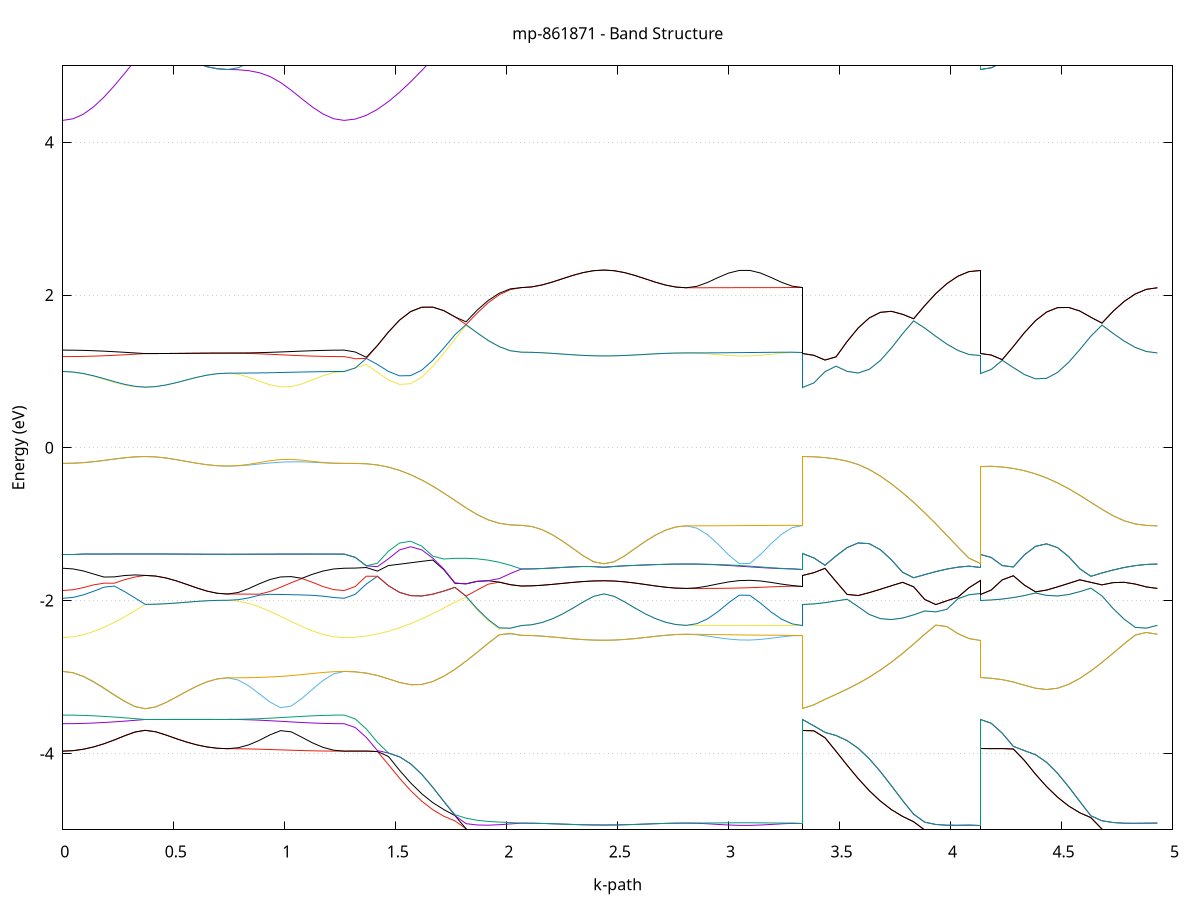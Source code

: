 set title 'mp-861871 - Band Structure'
set xlabel 'k-path'
set ylabel 'Energy (eV)'
set grid y
set yrange [-5:5]
set terminal png size 800,600
set output 'mp-861871_bands_gnuplot.png'
plot '-' using 1:2 with lines notitle, '-' using 1:2 with lines notitle, '-' using 1:2 with lines notitle, '-' using 1:2 with lines notitle, '-' using 1:2 with lines notitle, '-' using 1:2 with lines notitle, '-' using 1:2 with lines notitle, '-' using 1:2 with lines notitle, '-' using 1:2 with lines notitle, '-' using 1:2 with lines notitle, '-' using 1:2 with lines notitle, '-' using 1:2 with lines notitle, '-' using 1:2 with lines notitle, '-' using 1:2 with lines notitle, '-' using 1:2 with lines notitle, '-' using 1:2 with lines notitle, '-' using 1:2 with lines notitle, '-' using 1:2 with lines notitle, '-' using 1:2 with lines notitle, '-' using 1:2 with lines notitle, '-' using 1:2 with lines notitle, '-' using 1:2 with lines notitle, '-' using 1:2 with lines notitle, '-' using 1:2 with lines notitle, '-' using 1:2 with lines notitle, '-' using 1:2 with lines notitle, '-' using 1:2 with lines notitle, '-' using 1:2 with lines notitle, '-' using 1:2 with lines notitle, '-' using 1:2 with lines notitle, '-' using 1:2 with lines notitle, '-' using 1:2 with lines notitle, '-' using 1:2 with lines notitle, '-' using 1:2 with lines notitle, '-' using 1:2 with lines notitle, '-' using 1:2 with lines notitle, '-' using 1:2 with lines notitle, '-' using 1:2 with lines notitle, '-' using 1:2 with lines notitle, '-' using 1:2 with lines notitle, '-' using 1:2 with lines notitle, '-' using 1:2 with lines notitle, '-' using 1:2 with lines notitle, '-' using 1:2 with lines notitle, '-' using 1:2 with lines notitle, '-' using 1:2 with lines notitle, '-' using 1:2 with lines notitle, '-' using 1:2 with lines notitle
0.000000 -14.508926
0.046416 -14.507726
0.092832 -14.504426
0.139248 -14.499026
0.185664 -14.491626
0.232080 -14.482526
0.278497 -14.472126
0.324913 -14.460726
0.371329 -14.448726
0.371329 -14.448726
0.417745 -14.448726
0.464161 -14.448526
0.510577 -14.448326
0.556993 -14.448126
0.603409 -14.447926
0.649825 -14.447726
0.696241 -14.447626
0.742658 -14.447626
0.742658 -14.447626
0.790397 -14.448926
0.838137 -14.452726
0.885877 -14.458626
0.933617 -14.466126
0.981357 -14.474626
1.029097 -14.483326
1.076836 -14.491526
1.124576 -14.498726
1.172316 -14.504226
1.220056 -14.507726
1.267796 -14.508926
1.267796 -14.508926
1.317719 -14.501626
1.367642 -14.479826
1.417565 -14.443626
1.467488 -14.393126
1.517411 -14.328626
1.567334 -14.250326
1.617256 -14.158726
1.667179 -14.054126
1.717102 -13.937326
1.767025 -13.808926
1.816948 -13.669926
1.866871 -13.521726
1.916794 -13.366026
1.966717 -13.206426
2.016640 -13.051326
2.066563 -12.935826
2.066563 -12.935826
2.112979 -12.935626
2.159395 -12.935026
2.205811 -12.934026
2.252227 -12.932926
2.298644 -12.931826
2.345060 -12.930826
2.391476 -12.930226
2.437892 -12.930026
2.437892 -12.930026
2.484308 -12.930126
2.530724 -12.930526
2.577140 -12.931126
2.623556 -12.931826
2.669972 -12.932526
2.716388 -12.933026
2.762805 -12.933426
2.809221 -12.933526
2.809221 -12.933526
2.856961 -12.933626
2.904700 -12.933726
2.952440 -12.933926
3.000180 -12.934226
3.047920 -12.934526
3.095660 -12.934826
3.143400 -12.935126
3.191139 -12.935426
3.238879 -12.935626
3.286619 -12.935826
3.334359 -12.935826
3.334359 -14.448726
3.384282 -14.441426
3.434205 -14.419726
3.484128 -14.383526
3.534051 -14.333026
3.583974 -14.268526
3.633897 -14.190326
3.683820 -14.098726
3.733743 -13.994326
3.783666 -13.877626
3.833588 -13.749526
3.883511 -13.611026
3.933434 -13.463426
3.983357 -13.309026
4.033280 -13.152426
4.083203 -13.006726
4.133126 -12.930026
4.133126 -14.447626
4.183049 -14.440326
4.232972 -14.418526
4.282895 -14.382326
4.332818 -14.331926
4.382741 -14.267426
4.432664 -14.189226
4.482587 -14.097726
4.532510 -13.993326
4.582433 -13.876626
4.632356 -13.748526
4.682279 -13.610126
4.732202 -13.462726
4.782125 -13.308626
4.832048 -13.152626
4.881971 -13.008426
4.931894 -12.933526
e
0.000000 -14.384826
0.046416 -14.386126
0.092832 -14.389826
0.139248 -14.395826
0.185664 -14.403926
0.232080 -14.413726
0.278497 -14.424726
0.324913 -14.436526
0.371329 -14.448726
0.371329 -14.448726
0.417745 -14.448726
0.464161 -14.448526
0.510577 -14.448326
0.556993 -14.448126
0.603409 -14.447926
0.649825 -14.447726
0.696241 -14.447626
0.742658 -14.447626
0.742658 -14.447626
0.790397 -14.446426
0.838137 -14.442826
0.885877 -14.437226
0.933617 -14.429826
0.981357 -14.421426
1.029097 -14.412526
1.076836 -14.403826
1.124576 -14.396126
1.172316 -14.390026
1.220056 -14.386126
1.267796 -14.384826
1.267796 -14.384826
1.317719 -14.377526
1.367642 -14.355726
1.417565 -14.319526
1.467488 -14.269126
1.517411 -14.204626
1.567334 -14.126326
1.617256 -14.034826
1.667179 -13.930326
1.717102 -13.813726
1.767025 -13.685626
1.816948 -13.547226
1.866871 -13.400026
1.916794 -13.246626
1.966717 -13.093126
2.016640 -12.960826
2.066563 -12.935826
2.066563 -12.935826
2.112979 -12.935626
2.159395 -12.935026
2.205811 -12.934026
2.252227 -12.932926
2.298644 -12.931826
2.345060 -12.930826
2.391476 -12.930226
2.437892 -12.930026
2.437892 -12.930026
2.484308 -12.930126
2.530724 -12.930526
2.577140 -12.931126
2.623556 -12.931826
2.669972 -12.932526
2.716388 -12.933026
2.762805 -12.933426
2.809221 -12.933526
2.809221 -12.933526
2.856961 -12.933226
2.904700 -12.932426
2.952440 -12.931326
3.000180 -12.930326
3.047920 -12.929926
3.095660 -12.930326
3.143400 -12.931326
3.191139 -12.932826
3.238879 -12.934326
3.286619 -12.935426
3.334359 -12.935826
3.334359 -14.448726
3.384282 -14.441426
3.434205 -14.419726
3.484128 -14.383526
3.534051 -14.333026
3.583974 -14.268526
3.633897 -14.190326
3.683820 -14.098726
3.733743 -13.994326
3.783666 -13.877626
3.833588 -13.749526
3.883511 -13.611026
3.933434 -13.463426
3.983357 -13.309026
4.033280 -13.152426
4.083203 -13.006726
4.133126 -12.930026
4.133126 -14.447626
4.183049 -14.440326
4.232972 -14.418526
4.282895 -14.382326
4.332818 -14.331926
4.382741 -14.267426
4.432664 -14.189226
4.482587 -14.097726
4.532510 -13.993326
4.582433 -13.876626
4.632356 -13.748526
4.682279 -13.610126
4.732202 -13.462726
4.782125 -13.308626
4.832048 -13.152626
4.881971 -13.008426
4.931894 -12.933526
e
0.000000 -12.732226
0.046416 -12.732226
0.092832 -12.731926
0.139248 -12.731526
0.185664 -12.731026
0.232080 -12.730526
0.278497 -12.730126
0.324913 -12.729826
0.371329 -12.729726
0.371329 -12.729726
0.417745 -12.729826
0.464161 -12.730326
0.510577 -12.731126
0.556993 -12.731926
0.603409 -12.732826
0.649825 -12.733526
0.696241 -12.734026
0.742658 -12.734226
0.742658 -12.734226
0.790397 -12.734226
0.838137 -12.734026
0.885877 -12.733926
0.933617 -12.733626
0.981357 -12.733426
1.029097 -12.733126
1.076836 -12.732826
1.124576 -12.732626
1.172316 -12.732426
1.220056 -12.732326
1.267796 -12.732226
1.267796 -12.732226
1.317719 -12.728126
1.367642 -12.715826
1.417565 -12.695726
1.467488 -12.668326
1.517411 -12.634326
1.567334 -12.594626
1.617256 -12.550526
1.667179 -12.503426
1.717102 -12.454926
1.767025 -12.406926
1.816948 -12.361426
1.866871 -12.320526
1.916794 -12.286126
1.966717 -12.404926
2.016640 -12.546526
2.066563 -12.574626
2.066563 -12.574626
2.112979 -12.575126
2.159395 -12.576626
2.205811 -12.578726
2.252227 -12.581326
2.298644 -12.583926
2.345060 -12.586026
2.391476 -12.587526
2.437892 -12.588026
2.437892 -12.588026
2.484308 -12.587526
2.530724 -12.586226
2.577140 -12.584326
2.623556 -12.582026
2.669972 -12.579726
2.716388 -12.577726
2.762805 -12.576426
2.809221 -12.576026
2.809221 -12.576026
2.856961 -12.577026
2.904700 -12.579626
2.952440 -12.583026
3.000180 -12.586126
3.047920 -12.587826
3.095660 -12.587626
3.143400 -12.585526
3.191139 -12.582126
3.238879 -12.578426
3.286619 -12.575626
3.334359 -12.574626
3.334359 -12.729726
3.384282 -12.725526
3.434205 -12.713326
3.484128 -12.693226
3.534051 -12.665726
3.583974 -12.631726
3.633897 -12.592126
3.683820 -12.548026
3.733743 -12.501026
3.783666 -12.452726
3.833588 -12.405026
3.883511 -12.360026
3.933434 -12.320526
3.983357 -12.292526
4.033280 -12.360626
4.083203 -12.508926
4.133126 -12.588026
4.133126 -12.734226
4.183049 -12.730126
4.232972 -12.717826
4.282895 -12.697726
4.332818 -12.670226
4.382741 -12.636126
4.432664 -12.596426
4.482587 -12.552326
4.532510 -12.505126
4.582433 -12.456626
4.632356 -12.408626
4.682279 -12.363026
4.732202 -12.322026
4.782125 -12.287626
4.832048 -12.344226
4.881971 -12.497826
4.931894 -12.576026
e
0.000000 -12.732226
0.046416 -12.732126
0.092832 -12.731826
0.139248 -12.731426
0.185664 -12.730926
0.232080 -12.730426
0.278497 -12.730026
0.324913 -12.729726
0.371329 -12.729726
0.371329 -12.729726
0.417745 -12.729826
0.464161 -12.730326
0.510577 -12.731126
0.556993 -12.731926
0.603409 -12.732826
0.649825 -12.733526
0.696241 -12.734026
0.742658 -12.734226
0.742658 -12.734226
0.790397 -12.733926
0.838137 -12.733026
0.885877 -12.731826
0.933617 -12.730726
0.981357 -12.729926
1.029097 -12.729626
1.076836 -12.729926
1.124576 -12.730526
1.172316 -12.731426
1.220056 -12.732026
1.267796 -12.732226
1.267796 -12.732226
1.317719 -12.728126
1.367642 -12.715826
1.417565 -12.695726
1.467488 -12.668326
1.517411 -12.634326
1.567334 -12.594626
1.617256 -12.550526
1.667179 -12.503426
1.717102 -12.454926
1.767025 -12.406926
1.816948 -12.361426
1.866871 -12.320526
1.916794 -12.286126
1.966717 -12.291026
2.016640 -12.455726
2.066563 -12.574626
2.066563 -12.574626
2.112979 -12.575126
2.159395 -12.576626
2.205811 -12.578726
2.252227 -12.581326
2.298644 -12.583826
2.345060 -12.586026
2.391476 -12.587526
2.437892 -12.588026
2.437892 -12.588026
2.484308 -12.587526
2.530724 -12.586226
2.577140 -12.584326
2.623556 -12.582026
2.669972 -12.579726
2.716388 -12.577726
2.762805 -12.576426
2.809221 -12.576026
2.809221 -12.576026
2.856961 -12.575926
2.904700 -12.575926
2.952440 -12.575726
3.000180 -12.575626
3.047920 -12.575426
3.095660 -12.575226
3.143400 -12.575026
3.191139 -12.574826
3.238879 -12.574726
3.286619 -12.574626
3.334359 -12.574626
3.334359 -12.729726
3.384282 -12.725526
3.434205 -12.713326
3.484128 -12.693226
3.534051 -12.665726
3.583974 -12.631726
3.633897 -12.592126
3.683820 -12.548026
3.733743 -12.501026
3.783666 -12.452726
3.833588 -12.405026
3.883511 -12.360026
3.933434 -12.320526
3.983357 -12.292526
4.033280 -12.360626
4.083203 -12.508926
4.133126 -12.588026
4.133126 -12.734226
4.183049 -12.730126
4.232972 -12.717826
4.282895 -12.697626
4.332818 -12.670226
4.382741 -12.636126
4.432664 -12.596426
4.482587 -12.552326
4.532510 -12.505126
4.582433 -12.456626
4.632356 -12.408626
4.682279 -12.363026
4.732202 -12.322026
4.782125 -12.287626
4.832048 -12.344226
4.881971 -12.497826
4.931894 -12.576026
e
0.000000 -10.902026
0.046416 -10.900826
0.092832 -10.897526
0.139248 -10.891926
0.185664 -10.884426
0.232080 -10.875226
0.278497 -10.864526
0.324913 -10.852726
0.371329 -10.840226
0.371329 -10.840226
0.417745 -10.840026
0.464161 -10.839426
0.510577 -10.838526
0.556993 -10.837426
0.603409 -10.836426
0.649825 -10.835526
0.696241 -10.834926
0.742658 -10.834726
0.742658 -10.834726
0.790397 -10.836226
0.838137 -10.840626
0.885877 -10.847526
0.933617 -10.856126
0.981357 -10.865626
1.029097 -10.875226
1.076836 -10.884026
1.124576 -10.891626
1.172316 -10.897226
1.220056 -10.900826
1.267796 -10.902026
1.267796 -10.902026
1.317719 -10.910226
1.367642 -10.934826
1.417565 -10.976126
1.467488 -11.034526
1.517411 -11.110026
1.567334 -11.202726
1.617256 -11.312326
1.667179 -11.437926
1.717102 -11.578026
1.767025 -11.730826
1.816948 -11.893726
1.866871 -12.063626
1.916794 -12.236426
1.966717 -12.260026
2.016640 -12.243726
2.066563 -12.238226
2.066563 -12.238226
2.112979 -12.237926
2.159395 -12.237026
2.205811 -12.235726
2.252227 -12.234226
2.298644 -12.232726
2.345060 -12.231526
2.391476 -12.230626
2.437892 -12.230326
2.437892 -12.230326
2.484308 -12.230726
2.530724 -12.231726
2.577140 -12.233226
2.623556 -12.234926
2.669972 -12.236726
2.716388 -12.238226
2.762805 -12.239326
2.809221 -12.239626
2.809221 -12.239626
2.856961 -12.239626
2.904700 -12.239526
2.952440 -12.239426
3.000180 -12.239226
3.047920 -12.239026
3.095660 -12.238826
3.143400 -12.238626
3.191139 -12.238526
3.238879 -12.238326
3.286619 -12.238226
3.334359 -12.238226
3.334359 -10.840226
3.384282 -10.848326
3.434205 -10.872926
3.484128 -10.914226
3.534051 -10.972526
3.583974 -11.047926
3.633897 -11.140526
3.683820 -11.250026
3.733743 -11.375426
3.783666 -11.515426
3.833588 -11.668026
3.883511 -11.830526
3.933434 -11.999426
3.983357 -12.166926
4.033280 -12.244526
4.083203 -12.235026
4.133126 -12.230326
4.133126 -10.834726
4.183049 -10.842926
4.232972 -10.867626
4.282895 -10.909126
4.332818 -10.967626
4.382741 -11.043426
4.432664 -11.136426
4.482587 -11.246326
4.532510 -11.372126
4.582433 -11.512526
4.632356 -11.665626
4.682279 -11.828826
4.732202 -11.999226
4.782125 -12.173026
4.832048 -12.261526
4.881971 -12.245226
4.931894 -12.239626
e
0.000000 -10.773026
0.046416 -10.774426
0.092832 -10.778326
0.139248 -10.784726
0.185664 -10.793226
0.232080 -10.803526
0.278497 -10.815126
0.324913 -10.827526
0.371329 -10.840226
0.371329 -10.840226
0.417745 -10.840026
0.464161 -10.839426
0.510577 -10.838526
0.556993 -10.837426
0.603409 -10.836426
0.649825 -10.835526
0.696241 -10.834926
0.742658 -10.834726
0.742658 -10.834726
0.790397 -10.833626
0.838137 -10.830326
0.885877 -10.825126
0.933617 -10.818326
0.981357 -10.810226
1.029097 -10.801426
1.076836 -10.792726
1.124576 -10.784826
1.172316 -10.778526
1.220056 -10.774526
1.267796 -10.773026
1.267796 -10.773026
1.317719 -10.781326
1.367642 -10.806026
1.417565 -10.847626
1.467488 -10.906226
1.517411 -10.982026
1.567334 -11.075226
1.617256 -11.185226
1.667179 -11.311326
1.717102 -11.452026
1.767025 -11.605426
1.816948 -11.769226
1.866871 -11.940626
1.916794 -12.116126
1.966717 -12.260026
2.016640 -12.243726
2.066563 -12.238226
2.066563 -12.238226
2.112979 -12.237926
2.159395 -12.237026
2.205811 -12.235726
2.252227 -12.234226
2.298644 -12.232726
2.345060 -12.231526
2.391476 -12.230626
2.437892 -12.230326
2.437892 -12.230326
2.484308 -12.230726
2.530724 -12.231726
2.577140 -12.233226
2.623556 -12.234926
2.669972 -12.236726
2.716388 -12.238226
2.762805 -12.239326
2.809221 -12.239626
2.809221 -12.239626
2.856961 -12.238926
2.904700 -12.237026
2.952440 -12.234426
3.000180 -12.232126
3.047920 -12.230626
3.095660 -12.230426
3.143400 -12.231526
3.191139 -12.233526
3.238879 -12.235826
3.286619 -12.237526
3.334359 -12.238226
3.334359 -10.840226
3.384282 -10.848326
3.434205 -10.872926
3.484128 -10.914226
3.534051 -10.972526
3.583974 -11.047926
3.633897 -11.140526
3.683820 -11.250026
3.733743 -11.375426
3.783666 -11.515426
3.833588 -11.668026
3.883511 -11.830526
3.933434 -11.999426
3.983357 -12.166926
4.033280 -12.244526
4.083203 -12.235026
4.133126 -12.230326
4.133126 -10.834726
4.183049 -10.842926
4.232972 -10.867626
4.282895 -10.909126
4.332818 -10.967626
4.382741 -11.043426
4.432664 -11.136426
4.482587 -11.246326
4.532510 -11.372126
4.582433 -11.512526
4.632356 -11.665626
4.682279 -11.828826
4.732202 -11.999226
4.782125 -12.173026
4.832048 -12.261526
4.881971 -12.245226
4.931894 -12.239626
e
0.000000 -3.970626
0.046416 -3.964426
0.092832 -3.945926
0.139248 -3.915726
0.185664 -3.874826
0.232080 -3.825126
0.278497 -3.770626
0.324913 -3.721026
0.371329 -3.698026
0.371329 -3.698026
0.417745 -3.716626
0.464161 -3.758726
0.510577 -3.806526
0.556993 -3.851026
0.603409 -3.888226
0.649825 -3.915826
0.696241 -3.932826
0.742658 -3.938626
0.742658 -3.938626
0.790397 -3.939326
0.838137 -3.941626
0.885877 -3.945026
0.933617 -3.949326
0.981357 -3.953926
1.029097 -3.958426
1.076836 -3.962626
1.124576 -3.966026
1.172316 -3.968526
1.220056 -3.970126
1.267796 -3.970626
1.267796 -3.970626
1.317719 -3.970126
1.367642 -3.970026
1.417565 -3.975426
1.467488 -4.147726
1.517411 -4.325926
1.567334 -4.487226
1.617256 -4.625526
1.667179 -4.737926
1.717102 -4.823426
1.767025 -4.883326
1.816948 -4.986826
1.866871 -5.137726
1.916794 -5.261126
1.966717 -5.352426
2.016640 -5.408426
2.066563 -5.427226
2.066563 -5.427226
2.112979 -5.427426
2.159395 -5.427926
2.205811 -5.428626
2.252227 -5.429526
2.298644 -5.430326
2.345060 -5.431126
2.391476 -5.431526
2.437892 -5.431726
2.437892 -5.431726
2.484308 -5.431826
2.530724 -5.432126
2.577140 -5.432526
2.623556 -5.433026
2.669972 -5.433626
2.716388 -5.434026
2.762805 -5.434326
2.809221 -5.434426
2.809221 -5.434426
2.856961 -5.434426
2.904700 -5.434126
2.952440 -5.433626
3.000180 -5.433026
3.047920 -5.432126
3.095660 -5.431126
3.143400 -5.430026
3.191139 -5.428926
3.238879 -5.428026
3.286619 -5.427426
3.334359 -5.427226
3.334359 -3.698026
3.384282 -3.704626
3.434205 -3.795026
3.484128 -3.972926
3.534051 -4.155626
3.583974 -4.330326
3.633897 -4.488526
3.683820 -4.624926
3.733743 -4.736826
3.783666 -4.824526
3.833588 -4.895126
3.883511 -5.002926
3.933434 -5.145326
3.983357 -5.266726
4.033280 -5.357326
4.083203 -5.412926
4.133126 -5.431726
4.133126 -3.938626
4.183049 -3.937826
4.232972 -3.937326
4.282895 -3.942526
4.332818 -4.093126
4.382741 -4.272326
4.432664 -4.434926
4.482587 -4.575026
4.532510 -4.689526
4.582433 -4.777926
4.632356 -4.841226
4.682279 -4.991426
4.732202 -5.143526
4.782125 -5.267626
4.832048 -5.359326
4.881971 -5.415526
4.931894 -5.434426
e
0.000000 -3.970626
0.046416 -3.964326
0.092832 -3.945526
0.139248 -3.914926
0.185664 -3.873626
0.232080 -3.823726
0.278497 -3.769426
0.324913 -3.720226
0.371329 -3.698026
0.371329 -3.698026
0.417745 -3.716626
0.464161 -3.758726
0.510577 -3.806526
0.556993 -3.851026
0.603409 -3.888226
0.649825 -3.915826
0.696241 -3.932826
0.742658 -3.938626
0.742658 -3.938626
0.790397 -3.925726
0.838137 -3.888126
0.885877 -3.829126
0.933617 -3.757726
0.981357 -3.702226
1.029097 -3.718026
1.076836 -3.788026
1.124576 -3.861826
1.172316 -3.920726
1.220056 -3.957926
1.267796 -3.970626
1.267796 -3.970626
1.317719 -3.970126
1.367642 -3.970026
1.417565 -3.975426
1.467488 -4.041226
1.517411 -4.222026
1.567334 -4.386326
1.617256 -4.528326
1.667179 -4.645126
1.717102 -4.736126
1.767025 -4.814726
1.816948 -4.986826
1.866871 -5.137726
1.916794 -5.261126
1.966717 -5.352426
2.016640 -5.408426
2.066563 -5.427226
2.066563 -5.427226
2.112979 -5.427426
2.159395 -5.427926
2.205811 -5.428626
2.252227 -5.429526
2.298644 -5.430326
2.345060 -5.431126
2.391476 -5.431526
2.437892 -5.431726
2.437892 -5.431726
2.484308 -5.431826
2.530724 -5.432126
2.577140 -5.432526
2.623556 -5.433026
2.669972 -5.433626
2.716388 -5.434026
2.762805 -5.434326
2.809221 -5.434426
2.809221 -5.434426
2.856961 -5.434326
2.904700 -5.433926
2.952440 -5.433226
3.000180 -5.432326
3.047920 -5.431326
3.095660 -5.430326
3.143400 -5.429326
3.191139 -5.428526
3.238879 -5.427826
3.286619 -5.427426
3.334359 -5.427226
3.334359 -3.698026
3.384282 -3.704626
3.434205 -3.795026
3.484128 -3.972926
3.534051 -4.155626
3.583974 -4.330326
3.633897 -4.488526
3.683820 -4.624926
3.733743 -4.736826
3.783666 -4.824526
3.833588 -4.895126
3.883511 -5.002926
3.933434 -5.145326
3.983357 -5.266726
4.033280 -5.357326
4.083203 -5.412926
4.133126 -5.431726
4.133126 -3.938626
4.183049 -3.937826
4.232972 -3.937326
4.282895 -3.942526
4.332818 -4.093126
4.382741 -4.272326
4.432664 -4.434926
4.482587 -4.575026
4.532510 -4.689526
4.582433 -4.777926
4.632356 -4.841226
4.682279 -4.991426
4.732202 -5.143526
4.782125 -5.267626
4.832048 -5.359326
4.881971 -5.415526
4.931894 -5.434426
e
0.000000 -3.611626
0.046416 -3.610626
0.092832 -3.607526
0.139248 -3.602426
0.185664 -3.595626
0.232080 -3.587326
0.278497 -3.577726
0.324913 -3.567226
0.371329 -3.556226
0.371329 -3.556226
0.417745 -3.556126
0.464161 -3.556026
0.510577 -3.555926
0.556993 -3.555726
0.603409 -3.555526
0.649825 -3.555426
0.696241 -3.555326
0.742658 -3.555326
0.742658 -3.555326
0.790397 -3.556426
0.838137 -3.559926
0.885877 -3.565326
0.933617 -3.572226
0.981357 -3.579926
1.029097 -3.588026
1.076836 -3.595626
1.124576 -3.602226
1.172316 -3.607326
1.220056 -3.610526
1.267796 -3.611626
1.267796 -3.611626
1.317719 -3.661526
1.367642 -3.791426
1.417565 -3.963426
1.467488 -3.995626
1.517411 -4.044926
1.567334 -4.136826
1.617256 -4.274026
1.667179 -4.444326
1.717102 -4.629826
1.767025 -4.814726
1.816948 -4.919926
1.866871 -4.937226
1.916794 -4.939926
1.966717 -4.933626
2.016640 -4.923326
2.066563 -4.913426
2.066563 -4.913426
2.112979 -4.914326
2.159395 -4.917026
2.205811 -4.921126
2.252227 -4.925826
2.298644 -4.930426
2.345060 -4.934326
2.391476 -4.936926
2.437892 -4.937826
2.437892 -4.937826
2.484308 -4.936826
2.530724 -4.934226
2.577140 -4.930226
2.623556 -4.925426
2.669972 -4.920526
2.716388 -4.916326
2.762805 -4.913526
2.809221 -4.912526
2.809221 -4.912526
2.856961 -4.914926
2.904700 -4.921426
2.952440 -4.929826
3.000180 -4.937426
3.047920 -4.942026
3.095660 -4.942126
3.143400 -4.937826
3.191139 -4.930426
3.238879 -4.922126
3.286619 -4.915826
3.334359 -4.913426
3.334359 -3.556226
3.384282 -3.639826
3.434205 -3.725226
3.484128 -3.765826
3.534051 -3.833026
3.583974 -3.933826
3.633897 -4.070626
3.683820 -4.238026
3.733743 -4.424726
3.783666 -4.616526
3.833588 -4.795626
3.883511 -4.900626
3.933434 -4.930626
3.983357 -4.940526
4.033280 -4.941226
4.083203 -4.939026
4.133126 -4.937826
4.133126 -3.555326
4.183049 -3.605326
4.232972 -3.735526
4.282895 -3.908026
4.332818 -3.963926
4.382741 -4.017326
4.432664 -4.116726
4.482587 -4.262326
4.532510 -4.439426
4.582433 -4.629626
4.632356 -4.817426
4.682279 -4.882226
4.732202 -4.904926
4.782125 -4.914126
4.832048 -4.915326
4.881971 -4.913626
4.931894 -4.912526
e
0.000000 -3.498326
0.046416 -3.499526
0.092832 -3.502826
0.139248 -3.508326
0.185664 -3.515526
0.232080 -3.524326
0.278497 -3.534326
0.324913 -3.545126
0.371329 -3.556226
0.371329 -3.556226
0.417745 -3.556126
0.464161 -3.556026
0.510577 -3.555926
0.556993 -3.555726
0.603409 -3.555526
0.649825 -3.555426
0.696241 -3.555326
0.742658 -3.555326
0.742658 -3.555326
0.790397 -3.554126
0.838137 -3.550926
0.885877 -3.545726
0.933617 -3.539126
0.981357 -3.531426
1.029097 -3.523326
1.076836 -3.515426
1.124576 -3.508526
1.172316 -3.503026
1.220056 -3.499526
1.267796 -3.498326
1.267796 -3.498326
1.317719 -3.549026
1.367642 -3.680526
1.417565 -3.854626
1.467488 -3.995626
1.517411 -4.044926
1.567334 -4.136826
1.617256 -4.274026
1.667179 -4.444326
1.717102 -4.629826
1.767025 -4.802726
1.816948 -4.847826
1.866871 -4.875426
1.916794 -4.890726
1.966717 -4.899126
2.016640 -4.905626
2.066563 -4.913426
2.066563 -4.913426
2.112979 -4.914326
2.159395 -4.917026
2.205811 -4.921126
2.252227 -4.925826
2.298644 -4.930426
2.345060 -4.934326
2.391476 -4.936926
2.437892 -4.937826
2.437892 -4.937826
2.484308 -4.936826
2.530724 -4.934226
2.577140 -4.930226
2.623556 -4.925426
2.669972 -4.920526
2.716388 -4.916326
2.762805 -4.913526
2.809221 -4.912526
2.809221 -4.912526
2.856961 -4.912226
2.904700 -4.911226
2.952440 -4.910026
3.000180 -4.908926
3.047920 -4.908226
3.095660 -4.908326
3.143400 -4.909226
3.191139 -4.910526
3.238879 -4.911926
3.286619 -4.913026
3.334359 -4.913426
3.334359 -3.556226
3.384282 -3.639826
3.434205 -3.725226
3.484128 -3.765826
3.534051 -3.833026
3.583974 -3.933826
3.633897 -4.070626
3.683820 -4.238026
3.733743 -4.424726
3.783666 -4.616526
3.833588 -4.795626
3.883511 -4.900626
3.933434 -4.930626
3.983357 -4.940526
4.033280 -4.941226
4.083203 -4.939026
4.133126 -4.937826
4.133126 -3.555326
4.183049 -3.605326
4.232972 -3.735526
4.282895 -3.908026
4.332818 -3.963926
4.382741 -4.017326
4.432664 -4.116726
4.482587 -4.262326
4.532510 -4.439426
4.582433 -4.629626
4.632356 -4.817426
4.682279 -4.882226
4.732202 -4.904926
4.782125 -4.914126
4.832048 -4.915326
4.881971 -4.913626
4.931894 -4.912526
e
0.000000 -2.927026
0.046416 -2.945326
0.092832 -2.995226
0.139248 -3.066726
0.185664 -3.150126
0.232080 -3.237326
0.278497 -3.320526
0.324913 -3.387626
0.371329 -3.415626
0.371329 -3.415626
0.417745 -3.392026
0.464161 -3.335026
0.510577 -3.263826
0.556993 -3.189726
0.603409 -3.120426
0.649825 -3.063026
0.696241 -3.024626
0.742658 -3.011026
0.742658 -3.011026
0.790397 -3.039826
0.838137 -3.116726
0.885877 -3.220926
0.933617 -3.328326
0.981357 -3.401526
1.029097 -3.380526
1.076836 -3.282326
1.124576 -3.161426
1.172316 -3.045926
1.220056 -2.959726
1.267796 -2.927026
1.267796 -2.927026
1.317719 -2.932326
1.367642 -2.949226
1.417565 -2.980226
1.467488 -3.024326
1.517411 -3.071326
1.567334 -3.101226
1.617256 -3.097926
1.667179 -3.058826
1.717102 -2.989926
1.767025 -2.899026
1.816948 -2.792726
1.866871 -2.676926
1.916794 -2.558526
1.966717 -2.447526
2.016640 -2.435226
2.066563 -2.454626
2.066563 -2.454626
2.112979 -2.457426
2.159395 -2.465026
2.205811 -2.476026
2.252227 -2.488526
2.298644 -2.500526
2.345060 -2.510426
2.391476 -2.516826
2.437892 -2.519026
2.437892 -2.519026
2.484308 -2.516426
2.530724 -2.508926
2.577140 -2.497326
2.623556 -2.483026
2.669972 -2.467826
2.716388 -2.454026
2.762805 -2.444026
2.809221 -2.440326
2.809221 -2.440326
2.856961 -2.447026
2.904700 -2.464026
2.952440 -2.485026
3.000180 -2.503526
3.047920 -2.514726
3.095660 -2.516326
3.143400 -2.508326
3.191139 -2.493126
3.238879 -2.475126
3.286619 -2.460426
3.334359 -2.454626
3.334359 -3.415626
3.384282 -3.363726
3.434205 -3.293026
3.484128 -3.226626
3.534051 -3.158926
3.583974 -3.084826
3.633897 -3.001826
3.683820 -2.908726
3.733743 -2.805226
3.783666 -2.691626
3.833588 -2.569026
3.883511 -2.440226
3.933434 -2.321426
3.983357 -2.339626
4.033280 -2.432626
4.083203 -2.496726
4.133126 -2.519026
4.133126 -3.011026
4.183049 -3.016726
4.232972 -3.034626
4.282895 -3.065826
4.332818 -3.107326
4.382741 -3.146626
4.432664 -3.164126
4.482587 -3.146926
4.532510 -3.095826
4.582433 -3.017926
4.632356 -2.920326
4.682279 -2.808826
4.732202 -2.688826
4.782125 -2.566626
4.832048 -2.451526
4.881971 -2.417326
4.931894 -2.440326
e
0.000000 -2.927026
0.046416 -2.943826
0.092832 -2.990826
0.139248 -3.060326
0.185664 -3.143426
0.232080 -3.231726
0.278497 -3.316626
0.324913 -3.385726
0.371329 -3.415626
0.371329 -3.415626
0.417745 -3.392026
0.464161 -3.335026
0.510577 -3.263826
0.556993 -3.189726
0.603409 -3.120426
0.649825 -3.063026
0.696241 -3.024626
0.742658 -3.011026
0.742658 -3.011026
0.790397 -3.010526
0.838137 -3.008826
0.885877 -3.005526
0.933617 -3.000126
0.981357 -2.992126
1.029097 -2.981626
1.076836 -2.968726
1.124576 -2.954526
1.172316 -2.940926
1.220056 -2.930826
1.267796 -2.927026
1.267796 -2.927026
1.317719 -2.932326
1.367642 -2.949226
1.417565 -2.980226
1.467488 -3.024326
1.517411 -3.071326
1.567334 -3.101226
1.617256 -3.097926
1.667179 -3.058826
1.717102 -2.989926
1.767025 -2.899026
1.816948 -2.792726
1.866871 -2.676926
1.916794 -2.558526
1.966717 -2.447526
2.016640 -2.427726
2.066563 -2.454626
2.066563 -2.454626
2.112979 -2.457426
2.159395 -2.465026
2.205811 -2.476026
2.252227 -2.488526
2.298644 -2.500526
2.345060 -2.510426
2.391476 -2.516826
2.437892 -2.519026
2.437892 -2.519026
2.484308 -2.516426
2.530724 -2.508926
2.577140 -2.497326
2.623556 -2.483026
2.669972 -2.467826
2.716388 -2.454026
2.762805 -2.444026
2.809221 -2.440326
2.809221 -2.440326
2.856961 -2.441426
2.904700 -2.443326
2.952440 -2.445326
3.000180 -2.447126
3.047920 -2.448926
3.095660 -2.450626
3.143400 -2.452126
3.191139 -2.453326
3.238879 -2.454226
3.286619 -2.454626
3.334359 -2.454626
3.334359 -3.415626
3.384282 -3.363726
3.434205 -3.293026
3.484128 -3.226626
3.534051 -3.158926
3.583974 -3.084826
3.633897 -3.001826
3.683820 -2.908726
3.733743 -2.805226
3.783666 -2.691626
3.833588 -2.569026
3.883511 -2.440226
3.933434 -2.321426
3.983357 -2.339626
4.033280 -2.432626
4.083203 -2.496726
4.133126 -2.519026
4.133126 -3.011026
4.183049 -3.016726
4.232972 -3.034626
4.282895 -3.065826
4.332818 -3.107326
4.382741 -3.146626
4.432664 -3.164126
4.482587 -3.146926
4.532510 -3.095826
4.582433 -3.017926
4.632356 -2.920326
4.682279 -2.808826
4.732202 -2.688826
4.782125 -2.566626
4.832048 -2.451526
4.881971 -2.417326
4.931894 -2.440326
e
0.000000 -2.484526
0.046416 -2.474426
0.092832 -2.446226
0.139248 -2.403726
0.185664 -2.349526
0.232080 -2.285226
0.278497 -2.212426
0.324913 -2.132926
0.371329 -2.049226
0.371329 -2.049226
0.417745 -2.047126
0.464161 -2.041026
0.510577 -2.031926
0.556993 -2.021126
0.603409 -2.010526
0.649825 -2.001926
0.696241 -1.997026
0.742658 -1.995626
0.742658 -1.995626
0.790397 -2.006026
0.838137 -2.035926
0.885877 -2.082226
0.933617 -2.140326
0.981357 -2.205526
1.029097 -2.273026
1.076836 -2.338026
1.124576 -2.396126
1.172316 -2.442926
1.220056 -2.473726
1.267796 -2.484526
1.267796 -2.484526
1.317719 -2.479226
1.367642 -2.463326
1.417565 -2.437126
1.467488 -2.401026
1.517411 -2.355526
1.567334 -2.301426
1.617256 -2.239526
1.667179 -2.171226
1.717102 -2.097626
1.767025 -2.020426
1.816948 -1.956526
1.866871 -2.123526
1.916794 -2.264326
1.966717 -2.370426
2.016640 -2.360926
2.066563 -2.326226
2.066563 -2.326226
2.112979 -2.316126
2.159395 -2.286326
2.205811 -2.238226
2.252227 -2.174326
2.298644 -2.098426
2.345060 -2.017126
2.391476 -1.944826
2.437892 -1.912126
2.437892 -1.912126
2.484308 -1.944226
2.530724 -2.015626
2.577140 -2.096026
2.623556 -2.171426
2.669972 -2.235126
2.716388 -2.283326
2.762805 -2.313626
2.809221 -2.323926
2.809221 -2.323926
2.856961 -2.324026
2.904700 -2.324226
2.952440 -2.324626
3.000180 -2.324926
3.047920 -2.325326
3.095660 -2.325626
3.143400 -2.325926
3.191139 -2.326126
3.238879 -2.326126
3.286619 -2.326226
3.334359 -2.326226
3.334359 -2.049226
3.384282 -2.043126
3.434205 -2.027026
3.484128 -2.004426
3.534051 -1.982526
3.583974 -2.080426
3.633897 -2.181526
3.683820 -2.235926
3.733743 -2.248326
3.783666 -2.228426
3.833588 -2.186726
3.883511 -2.135426
3.933434 -2.147726
3.983357 -2.113626
4.033280 -1.975626
4.083203 -1.923326
4.133126 -1.912126
4.133126 -1.995626
4.183049 -1.991626
4.232972 -1.979726
4.282895 -1.960226
4.332818 -1.933626
4.382741 -1.900626
4.432664 -1.931426
4.482587 -1.939826
4.532510 -1.920126
4.582433 -1.882626
4.632356 -1.837126
4.682279 -1.938526
4.732202 -2.102626
4.782125 -2.242626
4.832048 -2.349826
4.881971 -2.360826
4.931894 -2.323926
e
0.000000 -1.969926
0.046416 -1.957926
0.092832 -1.924726
0.139248 -1.877426
0.185664 -1.824126
0.232080 -1.809626
0.278497 -1.882226
0.324913 -1.964326
0.371329 -2.049226
0.371329 -2.049226
0.417745 -2.047126
0.464161 -2.041026
0.510577 -2.031926
0.556993 -2.021126
0.603409 -2.010526
0.649825 -2.001926
0.696241 -1.997026
0.742658 -1.995626
0.742658 -1.995626
0.790397 -1.987826
0.838137 -1.964726
0.885877 -1.928126
0.933617 -1.917826
0.981357 -1.919826
1.029097 -1.922326
1.076836 -1.925726
1.124576 -1.931126
1.172316 -1.941326
1.220056 -1.958926
1.267796 -1.969926
1.267796 -1.969926
1.317719 -1.917726
1.367642 -1.783626
1.417565 -1.681426
1.467488 -1.805526
1.517411 -1.892426
1.567334 -1.935226
1.617256 -1.939626
1.667179 -1.916026
1.717102 -1.875026
1.767025 -1.826526
1.816948 -1.943326
1.866871 -2.106526
1.916794 -2.247426
1.966717 -2.356926
2.016640 -2.360926
2.066563 -2.326226
2.066563 -2.326226
2.112979 -2.316126
2.159395 -2.286326
2.205811 -2.238226
2.252227 -2.174326
2.298644 -2.098426
2.345060 -2.017126
2.391476 -1.944826
2.437892 -1.912126
2.437892 -1.912126
2.484308 -1.944226
2.530724 -2.015626
2.577140 -2.096026
2.623556 -2.171426
2.669972 -2.235126
2.716388 -2.283326
2.762805 -2.313626
2.809221 -2.323926
2.809221 -2.323926
2.856961 -2.302026
2.904700 -2.239526
2.952440 -2.143726
3.000180 -2.028226
3.047920 -1.928526
3.095660 -1.930926
3.143400 -2.032626
3.191139 -2.148226
3.238879 -2.243426
3.286619 -2.305026
3.334359 -2.326226
3.334359 -2.049226
3.384282 -2.043126
3.434205 -2.027026
3.484128 -2.004426
3.534051 -1.982526
3.583974 -2.080426
3.633897 -2.181526
3.683820 -2.235926
3.733743 -2.248326
3.783666 -2.228426
3.833588 -2.186726
3.883511 -2.135426
3.933434 -2.147726
3.983357 -2.113626
4.033280 -1.975626
4.083203 -1.923326
4.133126 -1.912126
4.133126 -1.995626
4.183049 -1.991626
4.232972 -1.979726
4.282895 -1.960226
4.332818 -1.933626
4.382741 -1.900626
4.432664 -1.931426
4.482587 -1.939826
4.532510 -1.920126
4.582433 -1.882626
4.632356 -1.837126
4.682279 -1.938526
4.732202 -2.102626
4.782125 -2.242626
4.832048 -2.349826
4.881971 -2.360826
4.931894 -2.323926
e
0.000000 -1.868126
0.046416 -1.857526
0.092832 -1.829526
0.139248 -1.793826
0.185664 -1.772026
0.232080 -1.771926
0.278497 -1.726326
0.324913 -1.691426
0.371329 -1.670126
0.371329 -1.670126
0.417745 -1.678626
0.464161 -1.703126
0.510577 -1.740626
0.556993 -1.786226
0.603409 -1.833826
0.649825 -1.875626
0.696241 -1.904126
0.742658 -1.914026
0.742658 -1.914026
0.790397 -1.914326
0.838137 -1.915026
0.885877 -1.916226
0.933617 -1.880626
0.981357 -1.825426
1.029097 -1.766526
1.076836 -1.710926
1.124576 -1.759726
1.172316 -1.816026
1.220056 -1.855926
1.267796 -1.868126
1.267796 -1.868126
1.317719 -1.815426
1.367642 -1.680526
1.417565 -1.681426
1.467488 -1.805526
1.517411 -1.892426
1.567334 -1.935226
1.617256 -1.939626
1.667179 -1.916026
1.717102 -1.875026
1.767025 -1.826526
1.816948 -1.941226
1.866871 -1.862126
1.916794 -1.785026
1.966717 -1.758326
2.016640 -1.791726
2.066563 -1.809426
2.066563 -1.809426
2.112979 -1.806726
2.159395 -1.798926
2.205811 -1.787626
2.252227 -1.774426
2.298644 -1.761326
2.345060 -1.750326
2.391476 -1.742926
2.437892 -1.740226
2.437892 -1.740226
2.484308 -1.743826
2.530724 -1.754126
2.577140 -1.769726
2.623556 -1.788526
2.669972 -1.807926
2.716388 -1.824826
2.762805 -1.836526
2.809221 -1.840626
2.809221 -1.840626
2.856961 -1.840626
2.904700 -1.840326
2.952440 -1.839426
3.000180 -1.837826
3.047920 -1.835026
3.095660 -1.830926
3.143400 -1.825826
3.191139 -1.820126
3.238879 -1.814726
3.286619 -1.810826
3.334359 -1.809426
3.334359 -1.670126
3.384282 -1.634126
3.434205 -1.577426
3.484128 -1.751126
3.534051 -1.919326
3.583974 -1.933526
3.633897 -1.895126
3.683820 -1.851526
3.733743 -1.805326
3.783666 -1.760726
3.833588 -1.819026
3.883511 -1.984326
3.933434 -2.052126
3.983357 -2.002026
4.033280 -1.954726
4.083203 -1.831126
4.133126 -1.740226
4.133126 -1.914026
4.183049 -1.862026
4.232972 -1.728326
4.282895 -1.674726
4.332818 -1.797326
4.382741 -1.885426
4.432664 -1.862226
4.482587 -1.819726
4.532510 -1.774326
4.582433 -1.727826
4.632356 -1.761226
4.682279 -1.794126
4.732202 -1.764826
4.782125 -1.760126
4.832048 -1.783226
4.881971 -1.820826
4.931894 -1.840626
e
0.000000 -1.576326
0.046416 -1.585426
0.092832 -1.611826
0.139248 -1.652126
0.185664 -1.691626
0.232080 -1.689426
0.278497 -1.671726
0.324913 -1.663726
0.371329 -1.670126
0.371329 -1.670126
0.417745 -1.678626
0.464161 -1.703126
0.510577 -1.740626
0.556993 -1.786226
0.603409 -1.833826
0.649825 -1.875626
0.696241 -1.904126
0.742658 -1.914026
0.742658 -1.914026
0.790397 -1.893626
0.838137 -1.841926
0.885877 -1.779026
0.933617 -1.724026
0.981357 -1.690426
1.029097 -1.685626
1.076836 -1.708326
1.124576 -1.655726
1.172316 -1.613426
1.220056 -1.585926
1.267796 -1.576326
1.267796 -1.576326
1.317719 -1.574026
1.367642 -1.567026
1.417565 -1.613526
1.467488 -1.541026
1.517411 -1.523626
1.567334 -1.504926
1.617256 -1.486126
1.667179 -1.469026
1.717102 -1.596326
1.767025 -1.773726
1.816948 -1.780426
1.866871 -1.747926
1.916794 -1.739426
1.966717 -1.758326
2.016640 -1.791726
2.066563 -1.809426
2.066563 -1.809426
2.112979 -1.806726
2.159395 -1.798926
2.205811 -1.787626
2.252227 -1.774426
2.298644 -1.761326
2.345060 -1.750326
2.391476 -1.742926
2.437892 -1.740226
2.437892 -1.740226
2.484308 -1.743826
2.530724 -1.754126
2.577140 -1.769726
2.623556 -1.788526
2.669972 -1.807926
2.716388 -1.824826
2.762805 -1.836526
2.809221 -1.840626
2.809221 -1.840626
2.856961 -1.832126
2.904700 -1.809726
2.952440 -1.781226
3.000180 -1.755226
3.047920 -1.738326
3.095660 -1.734126
3.143400 -1.742926
3.191139 -1.761626
3.238879 -1.784126
3.286619 -1.802326
3.334359 -1.809426
3.334359 -1.670126
3.384282 -1.634126
3.434205 -1.577426
3.484128 -1.751126
3.534051 -1.919326
3.583974 -1.933526
3.633897 -1.895126
3.683820 -1.851526
3.733743 -1.805326
3.783666 -1.760726
3.833588 -1.819026
3.883511 -1.984326
3.933434 -2.052126
3.983357 -2.002026
4.033280 -1.954726
4.083203 -1.831126
4.133126 -1.740226
4.133126 -1.914026
4.183049 -1.862026
4.232972 -1.728326
4.282895 -1.674726
4.332818 -1.797326
4.382741 -1.885426
4.432664 -1.862226
4.482587 -1.819726
4.532510 -1.774326
4.582433 -1.727826
4.632356 -1.761226
4.682279 -1.794126
4.732202 -1.764826
4.782125 -1.760126
4.832048 -1.783226
4.881971 -1.820826
4.931894 -1.840626
e
0.000000 -1.391026
0.046416 -1.391026
0.092832 -1.390826
0.139248 -1.390526
0.185664 -1.390226
0.232080 -1.389926
0.278497 -1.389626
0.324913 -1.389426
0.371329 -1.389326
0.371329 -1.389326
0.417745 -1.389526
0.464161 -1.389926
0.510577 -1.390626
0.556993 -1.391426
0.603409 -1.392126
0.649825 -1.392826
0.696241 -1.393226
0.742658 -1.393426
0.742658 -1.393426
0.790397 -1.393326
0.838137 -1.393226
0.885877 -1.393026
0.933617 -1.392726
0.981357 -1.392426
1.029097 -1.392026
1.076836 -1.391726
1.124576 -1.391426
1.172316 -1.391226
1.220056 -1.391126
1.267796 -1.391026
1.267796 -1.391026
1.317719 -1.434226
1.367642 -1.544626
1.417565 -1.555826
1.467488 -1.451826
1.517411 -1.336426
1.567334 -1.295126
1.617256 -1.335726
1.667179 -1.444326
1.717102 -1.588326
1.767025 -1.768726
1.816948 -1.780426
1.866871 -1.747926
1.916794 -1.739426
1.966717 -1.712126
2.016640 -1.645326
2.066563 -1.586526
2.066563 -1.586526
2.112979 -1.584826
2.159395 -1.580126
2.205811 -1.573326
2.252227 -1.565526
2.298644 -1.558426
2.345060 -1.553626
2.391476 -1.555126
2.437892 -1.563626
2.437892 -1.563626
2.484308 -1.553126
2.530724 -1.544626
2.577140 -1.539026
2.623556 -1.533726
2.669972 -1.528826
2.716388 -1.524826
2.762805 -1.522126
2.809221 -1.521226
2.809221 -1.521226
2.856961 -1.522526
2.904700 -1.526426
2.952440 -1.532426
3.000180 -1.540226
3.047920 -1.549126
3.095660 -1.558326
3.143400 -1.567326
3.191139 -1.575126
3.238879 -1.581326
3.286619 -1.585226
3.334359 -1.586526
3.334359 -1.389326
3.384282 -1.441126
3.434205 -1.537126
3.484128 -1.415426
3.534051 -1.305826
3.583974 -1.245126
3.633897 -1.254526
3.683820 -1.333726
3.733743 -1.466526
3.783666 -1.628826
3.833588 -1.700926
3.883511 -1.660126
3.933434 -1.620526
3.983357 -1.587026
4.033280 -1.562026
4.083203 -1.548826
4.133126 -1.563626
4.133126 -1.393426
4.183049 -1.434826
4.232972 -1.541426
4.282895 -1.559426
4.332818 -1.400426
4.382741 -1.290126
4.432664 -1.256826
4.482587 -1.307126
4.532510 -1.424826
4.582433 -1.583926
4.632356 -1.681826
4.682279 -1.638426
4.732202 -1.599326
4.782125 -1.566626
4.832048 -1.541926
4.881971 -1.526526
4.931894 -1.521226
e
0.000000 -1.391026
0.046416 -1.391026
0.092832 -1.390826
0.139248 -1.390526
0.185664 -1.390226
0.232080 -1.389826
0.278497 -1.389626
0.324913 -1.389426
0.371329 -1.389326
0.371329 -1.389326
0.417745 -1.389526
0.464161 -1.389926
0.510577 -1.390626
0.556993 -1.391426
0.603409 -1.392126
0.649825 -1.392826
0.696241 -1.393226
0.742658 -1.393426
0.742658 -1.393426
0.790397 -1.393126
0.838137 -1.392426
0.885877 -1.391326
0.933617 -1.390326
0.981357 -1.389626
1.029097 -1.389226
1.076836 -1.389326
1.124576 -1.389826
1.172316 -1.390426
1.220056 -1.390926
1.267796 -1.391026
1.267796 -1.391026
1.317719 -1.434226
1.367642 -1.544626
1.417565 -1.510626
1.467488 -1.352326
1.517411 -1.246626
1.567334 -1.223126
1.617256 -1.286926
1.667179 -1.418026
1.717102 -1.455426
1.767025 -1.447026
1.816948 -1.445726
1.866871 -1.453126
1.916794 -1.470426
1.966717 -1.498426
2.016640 -1.537226
2.066563 -1.586526
2.066563 -1.586526
2.112979 -1.584826
2.159395 -1.580126
2.205811 -1.573326
2.252227 -1.565526
2.298644 -1.558426
2.345060 -1.553626
2.391476 -1.555126
2.437892 -1.563626
2.437892 -1.563626
2.484308 -1.553126
2.530724 -1.544626
2.577140 -1.539026
2.623556 -1.533726
2.669972 -1.528826
2.716388 -1.524826
2.762805 -1.522126
2.809221 -1.521226
2.809221 -1.521226
2.856961 -1.521926
2.904700 -1.524026
2.952440 -1.527626
3.000180 -1.533126
3.047920 -1.540326
3.095660 -1.549226
3.143400 -1.559226
3.191139 -1.569326
3.238879 -1.578226
3.286619 -1.584326
3.334359 -1.586526
3.334359 -1.389326
3.384282 -1.441126
3.434205 -1.537126
3.484128 -1.415426
3.534051 -1.305826
3.583974 -1.245126
3.633897 -1.254526
3.683820 -1.333726
3.733743 -1.466526
3.783666 -1.628826
3.833588 -1.700926
3.883511 -1.660126
3.933434 -1.620526
3.983357 -1.587026
4.033280 -1.562026
4.083203 -1.548826
4.133126 -1.563626
4.133126 -1.393426
4.183049 -1.434826
4.232972 -1.541426
4.282895 -1.559426
4.332818 -1.400426
4.382741 -1.290126
4.432664 -1.256826
4.482587 -1.307126
4.532510 -1.424826
4.582433 -1.583926
4.632356 -1.681826
4.682279 -1.638426
4.732202 -1.599326
4.782125 -1.566626
4.832048 -1.541926
4.881971 -1.526526
4.931894 -1.521226
e
0.000000 -0.204026
0.046416 -0.201626
0.092832 -0.194326
0.139248 -0.182526
0.185664 -0.166726
0.232080 -0.148826
0.278497 -0.131726
0.324913 -0.119026
0.371329 -0.113826
0.371329 -0.113826
0.417745 -0.118826
0.464161 -0.132926
0.510577 -0.153726
0.556993 -0.177726
0.603409 -0.201326
0.649825 -0.221126
0.696241 -0.234226
0.742658 -0.238926
0.742658 -0.238926
0.790397 -0.235126
0.838137 -0.225026
0.885877 -0.211426
0.933617 -0.197926
0.981357 -0.187726
1.029097 -0.182826
1.076836 -0.183726
1.124576 -0.188826
1.172316 -0.195926
1.220056 -0.201726
1.267796 -0.204026
1.267796 -0.204026
1.317719 -0.204226
1.367642 -0.208926
1.417565 -0.224126
1.467488 -0.252726
1.517411 -0.295326
1.567334 -0.351626
1.617256 -0.420926
1.667179 -0.502026
1.717102 -0.592726
1.767025 -0.689326
1.816948 -0.785726
1.866871 -0.873526
1.916794 -0.942926
1.966717 -0.987426
2.016640 -1.009026
2.066563 -1.015026
2.066563 -1.015026
2.112979 -1.029526
2.159395 -1.071626
2.205811 -1.137626
2.252227 -1.222026
2.298644 -1.317326
2.345060 -1.413626
2.391476 -1.491226
2.437892 -1.517626
2.437892 -1.517626
2.484308 -1.491426
2.530724 -1.415226
2.577140 -1.320326
2.623556 -1.226126
2.669972 -1.142726
2.716388 -1.077326
2.762805 -1.035626
2.809221 -1.021326
2.809221 -1.021326
2.856961 -1.051526
2.904700 -1.136526
2.952440 -1.261126
3.000180 -1.401926
3.047920 -1.516126
3.095660 -1.513526
3.143400 -1.396826
3.191139 -1.255226
3.238879 -1.130426
3.286619 -1.045326
3.334359 -1.015026
3.334359 -0.113826
3.384282 -0.117226
3.434205 -0.127626
3.484128 -0.145826
3.534051 -0.174226
3.583974 -0.218526
3.633897 -0.283826
3.683820 -0.370126
3.733743 -0.472726
3.783666 -0.587926
3.833588 -0.714126
3.883511 -0.850026
3.933434 -0.994526
3.983357 -1.145326
4.033280 -1.298926
4.083203 -1.445526
4.133126 -1.517626
4.133126 -0.238926
4.183049 -0.241526
4.232972 -0.251026
4.282895 -0.269926
4.332818 -0.299626
4.382741 -0.340826
4.432664 -0.394026
4.482587 -0.459226
4.532510 -0.535726
4.582433 -0.621626
4.632356 -0.713526
4.682279 -0.805526
4.732202 -0.889126
4.782125 -0.954626
4.832048 -0.996126
4.881971 -1.015926
4.931894 -1.021326
e
0.000000 -0.204026
0.046416 -0.201226
0.092832 -0.192926
0.139248 -0.179826
0.185664 -0.163326
0.232080 -0.145426
0.278497 -0.129026
0.324913 -0.117526
0.371329 -0.113826
0.371329 -0.113826
0.417745 -0.118826
0.464161 -0.132926
0.510577 -0.153726
0.556993 -0.177726
0.603409 -0.201326
0.649825 -0.221126
0.696241 -0.234226
0.742658 -0.238926
0.742658 -0.238926
0.790397 -0.232926
0.838137 -0.216326
0.885877 -0.192826
0.933617 -0.169026
0.981357 -0.153426
1.029097 -0.151326
1.076836 -0.161526
1.124576 -0.177026
1.172316 -0.191426
1.220056 -0.200826
1.267796 -0.204026
1.267796 -0.204026
1.317719 -0.204226
1.367642 -0.208926
1.417565 -0.224126
1.467488 -0.252726
1.517411 -0.295326
1.567334 -0.351626
1.617256 -0.420926
1.667179 -0.502026
1.717102 -0.592726
1.767025 -0.689326
1.816948 -0.785726
1.866871 -0.873526
1.916794 -0.942926
1.966717 -0.987426
2.016640 -1.009026
2.066563 -1.015026
2.066563 -1.015026
2.112979 -1.029526
2.159395 -1.071626
2.205811 -1.137626
2.252227 -1.222026
2.298644 -1.317326
2.345060 -1.413626
2.391476 -1.491226
2.437892 -1.517626
2.437892 -1.517626
2.484308 -1.491426
2.530724 -1.415226
2.577140 -1.320326
2.623556 -1.226126
2.669972 -1.142726
2.716388 -1.077326
2.762805 -1.035626
2.809221 -1.021326
2.809221 -1.021326
2.856961 -1.021126
2.904700 -1.020726
2.952440 -1.020026
3.000180 -1.019126
3.047920 -1.018226
3.095660 -1.017326
3.143400 -1.016526
3.191139 -1.015926
3.238879 -1.015426
3.286619 -1.015126
3.334359 -1.015026
3.334359 -0.113826
3.384282 -0.117226
3.434205 -0.127626
3.484128 -0.145826
3.534051 -0.174226
3.583974 -0.218526
3.633897 -0.283826
3.683820 -0.370126
3.733743 -0.472726
3.783666 -0.587926
3.833588 -0.714126
3.883511 -0.850026
3.933434 -0.994526
3.983357 -1.145326
4.033280 -1.298926
4.083203 -1.445526
4.133126 -1.517626
4.133126 -0.238926
4.183049 -0.241526
4.232972 -0.251026
4.282895 -0.269926
4.332818 -0.299626
4.382741 -0.340826
4.432664 -0.394026
4.482587 -0.459226
4.532510 -0.535726
4.582433 -0.621626
4.632356 -0.713526
4.682279 -0.805526
4.732202 -0.889126
4.782125 -0.954626
4.832048 -0.996126
4.881971 -1.015926
4.931894 -1.021326
e
0.000000 0.999174
0.046416 0.991374
0.092832 0.969074
0.139248 0.935574
0.185664 0.895774
0.232080 0.855774
0.278497 0.821774
0.324913 0.799874
0.371329 0.794074
0.371329 0.794074
0.417745 0.801474
0.464161 0.822174
0.510577 0.852774
0.556993 0.888074
0.603409 0.922574
0.649825 0.951474
0.696241 0.970574
0.742658 0.977274
0.742658 0.977274
0.790397 0.962974
0.838137 0.924274
0.885877 0.872674
0.933617 0.824674
0.981357 0.797374
1.029097 0.801674
1.076836 0.836474
1.124576 0.889574
1.172316 0.944174
1.220056 0.984374
1.267796 0.999174
1.267796 0.999174
1.317719 1.045474
1.367642 1.090874
1.417565 0.988274
1.467488 0.889274
1.517411 0.829774
1.567334 0.839274
1.617256 0.924074
1.667179 1.066474
1.717102 1.240374
1.767025 1.423974
1.816948 1.601874
1.866871 1.505574
1.916794 1.405474
1.966717 1.323974
2.016640 1.270774
2.066563 1.252174
2.066563 1.252174
2.112979 1.250274
2.159395 1.244674
2.205811 1.236474
2.252227 1.226974
2.298644 1.217674
2.345060 1.209874
2.391476 1.204774
2.437892 1.202974
2.437892 1.202974
2.484308 1.204474
2.530724 1.208874
2.577140 1.215374
2.623556 1.222974
2.669972 1.230474
2.716388 1.236674
2.762805 1.240774
2.809221 1.242274
2.809221 1.242274
2.856961 1.239074
2.904700 1.230474
2.952440 1.219274
3.000180 1.208974
3.047920 1.203074
3.095660 1.203974
3.143400 1.211774
3.191139 1.224274
3.238879 1.237974
3.286619 1.248374
3.334359 1.252174
3.334359 0.794074
3.384282 0.849774
3.434205 0.996374
3.484128 1.068774
3.534051 1.000874
3.583974 0.979574
3.633897 1.027974
3.683820 1.144074
3.733743 1.306974
3.783666 1.492474
3.833588 1.661774
3.883511 1.567774
3.933434 1.459574
3.983357 1.358074
4.033280 1.275474
4.083203 1.221674
4.133126 1.202974
4.133126 0.977274
4.183049 1.025274
4.232972 1.145574
4.282895 1.050974
4.332818 0.959274
4.382741 0.903174
4.432664 0.909974
4.482587 0.987474
4.532510 1.120774
4.582433 1.286074
4.632356 1.461974
4.682279 1.606974
4.732202 1.498674
4.782125 1.397374
4.832048 1.314974
4.881971 1.260974
4.931894 1.242274
e
0.000000 0.999174
0.046416 0.992374
0.092832 0.972874
0.139248 0.942874
0.185664 0.905874
0.232080 0.866774
0.278497 0.831274
0.324913 0.805374
0.371329 0.794074
0.371329 0.794074
0.417745 0.801474
0.464161 0.822174
0.510577 0.852774
0.556993 0.888074
0.603409 0.922574
0.649825 0.951474
0.696241 0.970574
0.742658 0.977274
0.742658 0.977274
0.790397 0.977674
0.838137 0.978774
0.885877 0.980574
0.933617 0.982974
0.981357 0.985974
1.029097 0.989074
1.076836 0.992274
1.124576 0.995074
1.172316 0.997274
1.220056 0.998674
1.267796 0.999174
1.267796 0.999174
1.317719 1.045474
1.367642 1.169974
1.417565 1.091474
1.467488 0.999874
1.517411 0.942274
1.567334 0.945174
1.617256 1.017174
1.667179 1.145474
1.717102 1.307074
1.767025 1.480374
1.816948 1.612874
1.866871 1.505574
1.916794 1.405474
1.966717 1.323974
2.016640 1.270774
2.066563 1.252174
2.066563 1.252174
2.112979 1.250274
2.159395 1.244674
2.205811 1.236474
2.252227 1.226974
2.298644 1.217674
2.345060 1.209874
2.391476 1.204774
2.437892 1.202974
2.437892 1.202974
2.484308 1.204474
2.530724 1.208874
2.577140 1.215374
2.623556 1.222974
2.669972 1.230474
2.716388 1.236674
2.762805 1.240774
2.809221 1.242274
2.809221 1.242274
2.856961 1.242374
2.904700 1.242974
2.952440 1.243774
3.000180 1.244874
3.047920 1.246174
3.095660 1.247674
3.143400 1.249074
3.191139 1.250274
3.238879 1.251374
3.286619 1.251974
3.334359 1.252174
3.334359 0.794074
3.384282 0.849774
3.434205 0.996374
3.484128 1.068774
3.534051 1.000874
3.583974 0.979574
3.633897 1.027974
3.683820 1.144074
3.733743 1.306974
3.783666 1.492474
3.833588 1.661774
3.883511 1.567774
3.933434 1.459574
3.983357 1.358074
4.033280 1.275474
4.083203 1.221674
4.133126 1.202974
4.133126 0.977274
4.183049 1.025274
4.232972 1.145574
4.282895 1.050974
4.332818 0.959274
4.382741 0.903174
4.432664 0.909974
4.482587 0.987474
4.532510 1.120774
4.582433 1.286074
4.632356 1.461974
4.682279 1.606974
4.732202 1.498674
4.782125 1.397374
4.832048 1.314974
4.881971 1.260974
4.931894 1.242274
e
0.000000 1.194074
0.046416 1.194774
0.092832 1.196874
0.139248 1.200374
0.185664 1.205174
0.232080 1.211074
0.278497 1.217974
0.324913 1.225674
0.371329 1.233874
0.371329 1.233874
0.417745 1.234174
0.464161 1.234874
0.510577 1.235874
0.556993 1.237074
0.603409 1.238374
0.649825 1.239374
0.696241 1.240074
0.742658 1.240274
0.742658 1.240274
0.790397 1.239174
0.838137 1.235874
0.885877 1.230874
0.933617 1.224774
0.981357 1.218074
1.029097 1.211574
1.076836 1.205574
1.124576 1.200674
1.172316 1.197074
1.220056 1.194774
1.267796 1.194074
1.267796 1.194074
1.317719 1.166374
1.367642 1.169974
1.417565 1.339274
1.467488 1.516774
1.517411 1.672074
1.567334 1.783774
1.617256 1.840474
1.667179 1.841774
1.717102 1.795374
1.767025 1.714174
1.816948 1.612874
1.866871 1.763174
1.916794 1.899474
1.966717 2.003974
2.016640 2.071174
2.066563 2.097374
2.066563 2.097374
2.112979 2.106474
2.159395 2.132074
2.205811 2.170074
2.252227 2.214174
2.298644 2.257774
2.345060 2.294374
2.391476 2.318674
2.437892 2.327174
2.437892 2.327174
2.484308 2.318574
2.530724 2.294074
2.577140 2.257074
2.623556 2.213074
2.669972 2.168574
2.716388 2.130374
2.762805 2.104474
2.809221 2.095374
2.809221 2.095374
2.856961 2.095474
2.904700 2.095674
2.952440 2.095974
3.000180 2.096374
3.047920 2.096774
3.095660 2.097074
3.143400 2.097274
3.191139 2.097374
3.238879 2.097474
3.286619 2.097374
3.334359 2.097374
3.334359 1.233874
3.384282 1.210874
3.434205 1.149074
3.484128 1.190874
3.534051 1.392274
3.583974 1.569474
3.633897 1.700674
3.683820 1.773774
3.733743 1.786974
3.783666 1.748074
3.833588 1.689674
3.883511 1.861074
3.933434 2.018974
3.983357 2.149374
4.033280 2.246674
4.083203 2.306874
4.133126 2.327174
4.133126 1.240274
4.183049 1.214974
4.232972 1.153674
4.282895 1.326674
4.332818 1.507074
4.382741 1.664474
4.432664 1.777674
4.482587 1.835474
4.532510 1.837174
4.582433 1.790874
4.632356 1.709174
4.682279 1.632674
4.732202 1.786874
4.782125 1.916174
4.832048 2.013874
4.881971 2.074674
4.931894 2.095374
e
0.000000 1.279174
0.046416 1.278274
0.092832 1.275574
0.139248 1.271174
0.185664 1.265374
0.232080 1.258374
0.278497 1.250574
0.324913 1.242274
0.371329 1.233874
0.371329 1.233874
0.417745 1.234174
0.464161 1.234874
0.510577 1.235874
0.556993 1.237074
0.603409 1.238374
0.649825 1.239374
0.696241 1.240074
0.742658 1.240274
0.742658 1.240274
0.790397 1.240974
0.838137 1.242774
0.885877 1.245874
0.933617 1.249974
0.981357 1.254874
1.029097 1.260374
1.076836 1.265974
1.124576 1.271174
1.172316 1.275474
1.220056 1.278174
1.267796 1.279174
1.267796 1.279174
1.317719 1.254074
1.367642 1.185274
1.417565 1.339274
1.467488 1.516774
1.517411 1.672074
1.567334 1.783774
1.617256 1.840474
1.667179 1.841774
1.717102 1.795374
1.767025 1.714174
1.816948 1.649274
1.866871 1.801774
1.916794 1.929074
1.966717 2.023974
2.016640 2.081274
2.066563 2.097374
2.066563 2.097374
2.112979 2.106474
2.159395 2.132074
2.205811 2.170074
2.252227 2.214174
2.298644 2.257774
2.345060 2.294374
2.391476 2.318674
2.437892 2.327174
2.437892 2.327174
2.484308 2.318574
2.530724 2.294074
2.577140 2.257074
2.623556 2.213074
2.669972 2.168574
2.716388 2.130374
2.762805 2.104474
2.809221 2.095374
2.809221 2.095374
2.856961 2.114274
2.904700 2.164474
2.952440 2.229074
3.000180 2.287674
3.047920 2.322174
3.095660 2.322574
3.143400 2.288574
3.191139 2.230474
3.238879 2.166174
3.286619 2.116274
3.334359 2.097374
3.334359 1.233874
3.384282 1.210874
3.434205 1.149074
3.484128 1.190874
3.534051 1.392274
3.583974 1.569474
3.633897 1.700674
3.683820 1.773774
3.733743 1.786974
3.783666 1.748074
3.833588 1.689674
3.883511 1.861074
3.933434 2.018974
3.983357 2.149374
4.033280 2.246674
4.083203 2.306874
4.133126 2.327174
4.133126 1.240274
4.183049 1.214974
4.232972 1.153674
4.282895 1.326674
4.332818 1.507074
4.382741 1.664474
4.432664 1.777674
4.482587 1.835474
4.532510 1.837174
4.582433 1.790874
4.632356 1.709174
4.682279 1.632674
4.732202 1.786874
4.782125 1.916174
4.832048 2.013874
4.881971 2.074674
4.931894 2.095374
e
0.000000 4.286474
0.046416 4.307274
0.092832 4.368174
0.139248 4.465074
0.185664 4.591374
0.232080 4.739574
0.278497 4.901274
0.324913 5.067274
0.371329 5.219174
0.371329 5.219174
0.417745 5.207774
0.464161 5.176274
0.510577 5.131074
0.556993 5.079774
0.603409 5.030174
0.649825 4.989074
0.696241 4.962074
0.742658 4.952674
0.742658 4.952674
0.790397 4.949274
0.838137 4.937074
0.885877 4.910174
0.933617 4.860174
0.981357 4.781974
1.029097 4.681074
1.076836 4.569774
1.124576 4.461474
1.172316 4.369974
1.220056 4.308274
1.267796 4.286474
1.267796 4.286474
1.317719 4.303474
1.367642 4.352974
1.417565 4.431074
1.467488 4.533274
1.517411 4.654974
1.567334 4.791674
1.617256 4.938474
1.667179 5.090674
1.717102 5.243874
1.767025 5.394374
1.816948 5.539574
1.866871 5.678474
1.916794 5.634074
1.966717 5.573674
2.016640 5.549574
2.066563 5.561474
2.066563 5.561474
2.112979 5.548674
2.159395 5.512974
2.205811 5.461674
2.252227 5.403974
2.298644 5.348574
2.345060 5.303274
2.391476 5.273674
2.437892 5.263374
2.437892 5.263374
2.484308 5.273374
2.530724 5.303274
2.577140 5.351874
2.623556 5.417474
2.669972 5.496974
2.716388 5.585074
2.762805 5.669074
2.809221 5.710674
2.809221 5.710674
2.856961 5.667674
2.904700 5.584574
2.952440 5.504374
3.000180 5.443974
3.047920 5.408674
3.095660 5.399674
3.143400 5.415374
3.191139 5.451274
3.238879 5.498974
3.286619 5.542774
3.334359 5.561474
3.334359 5.219174
3.384282 5.225974
3.434205 5.240374
3.484128 5.256874
3.534051 5.276174
3.583974 5.302374
3.633897 5.340474
3.683820 5.394074
3.733743 5.459974
3.783666 5.521374
3.833588 5.546274
3.883511 5.515274
3.933434 5.449474
3.983357 5.377474
4.033280 5.316774
4.083203 5.277074
4.133126 5.263374
4.133126 4.952674
4.183049 4.974674
4.232972 5.039774
4.282895 5.145674
4.332818 5.290074
4.382741 5.469974
4.432664 5.483774
4.482587 5.468374
4.532510 5.458574
4.582433 5.460574
4.632356 5.479974
4.682279 5.520674
4.732202 5.584874
4.782125 5.673074
4.832048 5.783974
4.881971 5.730274
4.931894 5.710674
e
0.000000 5.019574
0.046416 5.028974
0.092832 5.056074
0.139248 5.097774
0.185664 5.148974
0.232080 5.202874
0.278497 5.250774
0.324913 5.277474
0.371329 5.219174
0.371329 5.219174
0.417745 5.207774
0.464161 5.176274
0.510577 5.131074
0.556993 5.079774
0.603409 5.030174
0.649825 4.989074
0.696241 4.962074
0.742658 4.952674
0.742658 4.952674
0.790397 4.975574
0.838137 5.036974
0.885877 5.115274
0.933617 5.170974
0.981357 5.173674
1.029097 5.152474
1.076836 5.124674
1.124576 5.090774
1.172316 5.055774
1.220056 5.029374
1.267796 5.019574
1.267796 5.019574
1.317719 5.047074
1.367642 5.127574
1.417565 5.256074
1.467488 5.427274
1.517411 5.637274
1.567334 5.882874
1.617256 6.160774
1.667179 6.175874
1.717102 6.153274
1.767025 6.015074
1.816948 5.858274
1.866871 5.729774
1.916794 5.789174
1.966717 5.684774
2.016640 5.607474
2.066563 5.561474
2.066563 5.561474
2.112979 5.548674
2.159395 5.512974
2.205811 5.461674
2.252227 5.403974
2.298644 5.348574
2.345060 5.303274
2.391476 5.273674
2.437892 5.263374
2.437892 5.263374
2.484308 5.273374
2.530724 5.303274
2.577140 5.351874
2.623556 5.417474
2.669972 5.496974
2.716388 5.585074
2.762805 5.669074
2.809221 5.710674
2.809221 5.710674
2.856961 5.668374
2.904700 5.593974
2.952440 5.531574
3.000180 5.489974
3.047920 5.469974
3.095660 5.469374
3.143400 5.484074
3.191139 5.508074
3.238879 5.533974
3.286619 5.553974
3.334359 5.561474
3.334359 5.219174
3.384282 5.225974
3.434205 5.240374
3.484128 5.256874
3.534051 5.276174
3.583974 5.302374
3.633897 5.340474
3.683820 5.394074
3.733743 5.459974
3.783666 5.521374
3.833588 5.546274
3.883511 5.515274
3.933434 5.449474
3.983357 5.377474
4.033280 5.316774
4.083203 5.277074
4.133126 5.263374
4.133126 4.952674
4.183049 4.974674
4.232972 5.039774
4.282895 5.145674
4.332818 5.290074
4.382741 5.469974
4.432664 5.483774
4.482587 5.468374
4.532510 5.458574
4.582433 5.460574
4.632356 5.479974
4.682279 5.520674
4.732202 5.584874
4.782125 5.673074
4.832048 5.783974
4.881971 5.730274
4.931894 5.710674
e
0.000000 5.323774
0.046416 5.325474
0.092832 5.330274
0.139248 5.337574
0.185664 5.346674
0.232080 5.355974
0.278497 5.363074
0.324913 5.366274
0.371329 5.374474
0.371329 5.374474
0.417745 5.379674
0.464161 5.394274
0.510577 5.416274
0.556993 5.443874
0.603409 5.474174
0.649825 5.502974
0.696241 5.524374
0.742658 5.532374
0.742658 5.532374
0.790397 5.507074
0.838137 5.445974
0.885877 5.379074
0.933617 5.341974
0.981357 5.351374
1.029097 5.363274
1.076836 5.357274
1.124576 5.343274
1.172316 5.331774
1.220056 5.325674
1.267796 5.323774
1.267796 5.323774
1.317719 5.352774
1.367642 5.437374
1.417565 5.571374
1.467488 5.747874
1.517411 5.961874
1.567334 6.211274
1.617256 6.215974
1.667179 6.175874
1.717102 6.153274
1.767025 6.145574
1.816948 6.055274
1.866871 5.914974
1.916794 5.811474
1.966717 5.941574
2.016640 6.073974
2.066563 6.214874
2.066563 6.214874
2.112979 6.211574
2.159395 6.216174
2.205811 6.234974
2.252227 6.264574
2.298644 6.299074
2.345060 6.331474
2.391476 6.354874
2.437892 6.363374
2.437892 6.363374
2.484308 6.320174
2.530724 6.241174
2.577140 6.168674
2.623556 6.115674
2.669972 6.084474
2.716388 6.067574
2.762805 6.040174
2.809221 6.011074
2.809221 6.011074
2.856961 6.014874
2.904700 6.025974
2.952440 6.009974
3.000180 5.979274
3.047920 5.977374
3.095660 6.002474
3.143400 6.048574
3.191139 6.106174
3.238879 6.162674
3.286619 6.202774
3.334359 6.214874
3.334359 5.374474
3.384282 5.400774
3.434205 5.482674
3.484128 5.619174
3.534051 5.802774
3.583974 6.025074
3.633897 6.269774
3.683820 6.351274
3.733743 6.235274
3.783666 6.145074
3.833588 6.120674
3.883511 6.175674
3.933434 6.281874
3.983357 6.393274
4.033280 6.371174
4.083203 6.364274
4.133126 6.363374
4.133126 5.532374
4.183049 5.531174
4.232972 5.527574
4.282895 5.521274
4.332818 5.511974
4.382741 5.499174
4.432664 5.681874
4.482587 5.919374
4.532510 6.171774
4.582433 6.421474
4.632356 6.364874
4.682279 6.176174
4.732202 6.014474
4.782125 5.884174
4.832048 5.788574
4.881971 5.912574
4.931894 6.011074
e
0.000000 6.510874
0.046416 6.500274
0.092832 6.349674
0.139248 6.164074
0.185664 5.978774
0.232080 5.797674
0.278497 5.622974
0.324913 5.462574
0.371329 5.374474
0.371329 5.374474
0.417745 5.379674
0.464161 5.394274
0.510577 5.416274
0.556993 5.443874
0.603409 5.474174
0.649825 5.502974
0.696241 5.524374
0.742658 5.532374
0.742658 5.532374
0.790397 5.541674
0.838137 5.570174
0.885877 5.618774
0.933617 5.688974
0.981357 5.781974
1.029097 5.897974
1.076836 6.035874
1.124576 6.192874
1.172316 6.364174
1.220056 6.508874
1.267796 6.510874
1.267796 6.510874
1.317719 6.537074
1.367642 6.612674
1.417565 6.556374
1.467488 6.457574
1.517411 6.359774
1.567334 6.277074
1.617256 6.215974
1.667179 6.382974
1.717102 6.193474
1.767025 6.145574
1.816948 6.151474
1.866871 6.169874
1.916794 6.197574
1.966717 6.228774
2.016640 6.254074
2.066563 6.214874
2.066563 6.214874
2.112979 6.211574
2.159395 6.216174
2.205811 6.234974
2.252227 6.264574
2.298644 6.299074
2.345060 6.331474
2.391476 6.354874
2.437892 6.363374
2.437892 6.363374
2.484308 6.320174
2.530724 6.241174
2.577140 6.168674
2.623556 6.115674
2.669972 6.084474
2.716388 6.067574
2.762805 6.040174
2.809221 6.011074
2.809221 6.011074
2.856961 6.081074
2.904700 6.064574
2.952440 6.043574
3.000180 6.066674
3.047920 6.093474
3.095660 6.122174
3.143400 6.150574
3.191139 6.176274
3.238879 6.196874
3.286619 6.210274
3.334359 6.214874
3.334359 5.374474
3.384282 5.400774
3.434205 5.482674
3.484128 5.619174
3.534051 5.802774
3.583974 6.025074
3.633897 6.269774
3.683820 6.351274
3.733743 6.235274
3.783666 6.145074
3.833588 6.120674
3.883511 6.175674
3.933434 6.281874
3.983357 6.393274
4.033280 6.371174
4.083203 6.364274
4.133126 6.363374
4.133126 5.532374
4.183049 5.531174
4.232972 5.527574
4.282895 5.521274
4.332818 5.511974
4.382741 5.499174
4.432664 5.681874
4.482587 5.919374
4.532510 6.171774
4.582433 6.421474
4.632356 6.364874
4.682279 6.176174
4.732202 6.014474
4.782125 5.884174
4.832048 5.788574
4.881971 5.912574
4.931894 6.011074
e
0.000000 6.709574
0.046416 6.558874
0.092832 6.536174
0.139248 6.553574
0.185664 6.580074
0.232080 6.612474
0.278497 6.633674
0.324913 6.652774
0.371329 6.668574
0.371329 6.668574
0.417745 6.649474
0.464161 6.595374
0.510577 6.517274
0.556993 6.429574
0.603409 6.345474
0.649825 6.275374
0.696241 6.228174
0.742658 6.211474
0.742658 6.211474
0.790397 6.215174
0.838137 6.226974
0.885877 6.248474
0.933617 6.281474
0.981357 6.325974
1.029097 6.378274
1.076836 6.431374
1.124576 6.474974
1.172316 6.499774
1.220056 6.542874
1.267796 6.709574
1.267796 6.709574
1.317719 6.691674
1.367642 6.638674
1.417565 6.556374
1.467488 6.457574
1.517411 6.359774
1.567334 6.277074
1.617256 6.495874
1.667179 6.466374
1.717102 6.342574
1.767025 6.201174
1.816948 6.151474
1.866871 6.169874
1.916794 6.197574
1.966717 6.228774
2.016640 6.254074
2.066563 6.263974
2.066563 6.263974
2.112979 6.285474
2.159395 6.332374
2.205811 6.390074
2.252227 6.450574
2.298644 6.506774
2.345060 6.552474
2.391476 6.582274
2.437892 6.592574
2.437892 6.592574
2.484308 6.626374
2.530724 6.664274
2.577140 6.636874
2.623556 6.535174
2.669972 6.397474
2.716388 6.263474
2.762805 6.175474
2.809221 6.154374
2.809221 6.154374
2.856961 6.125174
2.904700 6.234574
2.952440 6.426374
3.000180 6.623274
3.047920 6.688074
3.095660 6.676474
3.143400 6.602474
3.191139 6.471474
3.238879 6.355874
3.286619 6.285174
3.334359 6.263974
3.334359 6.668574
3.384282 6.676074
3.434205 6.696774
3.484128 6.724874
3.534051 6.744074
3.583974 6.689474
3.633897 6.557074
3.683820 6.596174
3.733743 6.775174
3.783666 6.747674
3.833588 6.630574
3.883511 6.520774
3.933434 6.441374
3.983357 6.401874
4.033280 6.505074
4.083203 6.570974
4.133126 6.592574
4.133126 6.211474
4.183049 6.243574
4.232972 6.335974
4.282895 6.477774
4.332818 6.654474
4.382741 6.851074
4.432664 6.856174
4.482587 6.824974
4.532510 6.797474
4.582433 6.574474
4.632356 6.642074
4.682279 6.802974
4.732202 6.748774
4.782125 6.604274
4.832048 6.436374
4.881971 6.267274
4.931894 6.154374
e
0.000000 6.709574
0.046416 6.697274
0.092832 6.669774
0.139248 6.642774
0.185664 6.625874
0.232080 6.622974
0.278497 6.644874
0.324913 6.666874
0.371329 6.668574
0.371329 6.668574
0.417745 6.649474
0.464161 6.595374
0.510577 6.517274
0.556993 6.429574
0.603409 6.345474
0.649825 6.275374
0.696241 6.228174
0.742658 6.211474
0.742658 6.211474
0.790397 6.242474
0.838137 6.323774
0.885877 6.434474
0.933617 6.556074
0.981357 6.657174
1.029097 6.695174
1.076836 6.682874
1.124576 6.670374
1.172316 6.679574
1.220056 6.699774
1.267796 6.709574
1.267796 6.709574
1.317719 6.691674
1.367642 6.638674
1.417565 6.728174
1.467488 6.716574
1.517411 6.690974
1.567334 6.644174
1.617256 6.569274
1.667179 6.468674
1.717102 6.791574
1.767025 7.124474
1.816948 7.102274
1.866871 6.917974
1.916794 6.725774
1.966717 6.540474
2.016640 6.369574
2.066563 6.263974
2.066563 6.263974
2.112979 6.285474
2.159395 6.332374
2.205811 6.390074
2.252227 6.450574
2.298644 6.506774
2.345060 6.552474
2.391476 6.582274
2.437892 6.592574
2.437892 6.592574
2.484308 6.626374
2.530724 6.664274
2.577140 6.636874
2.623556 6.535174
2.669972 6.397474
2.716388 6.263474
2.762805 6.175474
2.809221 6.154374
2.809221 6.154374
2.856961 6.214774
2.904700 6.348874
2.952440 6.498474
3.000180 6.640974
3.047920 6.866674
3.095660 6.798174
3.143400 6.623074
3.191139 6.495174
3.238879 6.384074
3.286619 6.297574
3.334359 6.263974
3.334359 6.668574
3.384282 6.676074
3.434205 6.696774
3.484128 6.724874
3.534051 6.744074
3.583974 6.689474
3.633897 6.557074
3.683820 6.596174
3.733743 6.775174
3.783666 6.747674
3.833588 6.630574
3.883511 6.520774
3.933434 6.441374
3.983357 6.401874
4.033280 6.505074
4.083203 6.570974
4.133126 6.592574
4.133126 6.211474
4.183049 6.243574
4.232972 6.335974
4.282895 6.477774
4.332818 6.654474
4.382741 6.851074
4.432664 6.856174
4.482587 6.824974
4.532510 6.797474
4.582433 6.574474
4.632356 6.642074
4.682279 6.802974
4.732202 6.748774
4.782125 6.604274
4.832048 6.436374
4.881971 6.267274
4.931894 6.154374
e
0.000000 6.732474
0.046416 6.883974
0.092832 7.028774
0.139248 7.132574
0.185664 7.174474
0.232080 7.214674
0.278497 7.249474
0.324913 7.274174
0.371329 7.292474
0.371329 7.292474
0.417745 7.301474
0.464161 7.336374
0.510577 7.403474
0.556993 7.496274
0.603409 7.600874
0.649825 7.702174
0.696241 7.783974
0.742658 7.819874
0.742658 7.819874
0.790397 7.768274
0.838137 7.675674
0.885877 7.575274
0.933617 7.472174
0.981357 7.369374
1.029097 7.271074
1.076836 7.181274
1.124576 7.100774
1.172316 7.015474
1.220056 6.886174
1.267796 6.732474
1.267796 6.732474
1.317719 6.732574
1.367642 6.732074
1.417565 6.729074
1.467488 6.873274
1.517411 6.863874
1.567334 6.734874
1.617256 6.570674
1.667179 6.815274
1.717102 7.167674
1.767025 7.256774
1.816948 7.451474
1.866871 7.750974
1.916794 7.635374
1.966717 7.525274
2.016640 7.448974
2.066563 7.421574
2.066563 7.421574
2.112979 7.418974
2.159395 7.415474
2.205811 7.420074
2.252227 7.440874
2.298644 7.481474
2.345060 7.541674
2.391476 7.618374
2.437892 7.687774
2.437892 7.687774
2.484308 7.559874
2.530724 7.411674
2.577140 7.298574
2.623556 7.203874
2.669972 7.095374
2.716388 6.982974
2.762805 6.897174
2.809221 6.864774
2.809221 6.864774
2.856961 6.874874
2.904700 6.904574
2.952440 6.953074
3.000180 7.017774
3.047920 6.977074
3.095660 7.085974
3.143400 7.253374
3.191139 7.321574
3.238879 7.375074
3.286619 7.409574
3.334359 7.421574
3.334359 7.292474
3.384282 7.270174
3.434205 7.199774
3.484128 7.084074
3.534051 6.948674
3.583974 6.875474
3.633897 6.896574
3.683820 6.953974
3.733743 7.084374
3.783666 7.245374
3.833588 7.346474
3.883511 7.472574
3.933434 7.570974
3.983357 7.572974
4.033280 7.561774
4.083203 7.604474
4.133126 7.687774
4.133126 7.819874
4.183049 7.807774
4.232972 7.590574
4.282895 7.328674
4.332818 7.109274
4.382741 6.949474
4.432664 7.054174
4.482587 7.023474
4.532510 6.838674
4.582433 6.869074
4.632356 6.881874
4.682279 6.845774
4.732202 6.886974
4.782125 6.906574
4.832048 6.892674
4.881971 6.873174
4.931894 6.864774
e
0.000000 7.042974
0.046416 7.057174
0.092832 7.091374
0.139248 7.151474
0.185664 7.247474
0.232080 7.309674
0.278497 7.329974
0.324913 7.314874
0.371329 7.292474
0.371329 7.292474
0.417745 7.301474
0.464161 7.336374
0.510577 7.403474
0.556993 7.496274
0.603409 7.600874
0.649825 7.702174
0.696241 7.783974
0.742658 7.819874
0.742658 7.819874
0.790397 7.802774
0.838137 7.756074
0.885877 7.690274
0.933617 7.580074
0.981357 7.495374
1.029097 7.442174
1.076836 7.341674
1.124576 7.229674
1.172316 7.121474
1.220056 7.059874
1.267796 7.042974
1.267796 7.042974
1.317719 7.039674
1.367642 7.027874
1.417565 7.001574
1.467488 6.950674
1.517411 7.029074
1.567334 7.177774
1.617256 7.297374
1.667179 7.362074
1.717102 7.349474
1.767025 7.547274
1.816948 7.878174
1.866871 7.760074
1.916794 7.635374
1.966717 7.525274
2.016640 7.448974
2.066563 7.421574
2.066563 7.421574
2.112979 7.418974
2.159395 7.415474
2.205811 7.420074
2.252227 7.440874
2.298644 7.481474
2.345060 7.541674
2.391476 7.618374
2.437892 7.687774
2.437892 7.687774
2.484308 7.559874
2.530724 7.411674
2.577140 7.298574
2.623556 7.203874
2.669972 7.095374
2.716388 6.982974
2.762805 6.897174
2.809221 6.864774
2.809221 6.864774
2.856961 6.921174
2.904700 7.048374
2.952440 7.149274
3.000180 7.119274
3.047920 7.094174
3.095660 7.175374
3.143400 7.270374
3.191139 7.386174
3.238879 7.426674
3.286619 7.426274
3.334359 7.421574
3.334359 7.292474
3.384282 7.270174
3.434205 7.199774
3.484128 7.084074
3.534051 6.948674
3.583974 6.875474
3.633897 6.896574
3.683820 6.953974
3.733743 7.084374
3.783666 7.245374
3.833588 7.346474
3.883511 7.472574
3.933434 7.570974
3.983357 7.572974
4.033280 7.561774
4.083203 7.604474
4.133126 7.687774
4.133126 7.819874
4.183049 7.807774
4.232972 7.590574
4.282895 7.328674
4.332818 7.109274
4.382741 6.949474
4.432664 7.054174
4.482587 7.023474
4.532510 6.838674
4.582433 6.869074
4.632356 6.881874
4.682279 6.845774
4.732202 6.886974
4.782125 6.906574
4.832048 6.892674
4.881971 6.873174
4.931894 6.864774
e
0.000000 8.011974
0.046416 8.041374
0.092832 8.125374
0.139248 8.241574
0.185664 8.234474
0.232080 8.022974
0.278497 7.869774
0.324913 7.788574
0.371329 7.770574
0.371329 7.770574
0.417745 7.800874
0.464161 7.876374
0.510577 7.965874
0.556993 8.037174
0.603409 8.064574
0.649825 8.051274
0.696241 8.020074
0.742658 8.000774
0.742658 8.000774
0.790397 7.977374
0.838137 7.894474
0.885877 7.743474
0.933617 7.614374
0.981357 7.531974
1.029097 7.567274
1.076836 7.787574
1.124576 8.061574
1.172316 8.114374
1.220056 8.042174
1.267796 8.011974
1.267796 8.011974
1.317719 8.042074
1.367642 8.130174
1.417565 8.128874
1.467488 8.042174
1.517411 8.005374
1.567334 8.002674
1.617256 8.016274
1.667179 8.027874
1.717102 8.017574
1.767025 7.968674
1.816948 7.878174
1.866871 7.760074
1.916794 8.006474
1.966717 8.204274
2.016640 8.340074
2.066563 8.423774
2.066563 8.423774
2.112979 8.412974
2.159395 8.374574
2.205811 8.300574
2.252227 8.194574
2.298644 8.071474
2.345060 7.945974
2.391476 7.828574
2.437892 7.745474
2.437892 7.745474
2.484308 7.835174
2.530724 7.890974
2.577140 7.901474
2.623556 7.916574
2.669972 7.976674
2.716388 8.068774
2.762805 8.158474
2.809221 8.201174
2.809221 8.201174
2.856961 8.129674
2.904700 8.011174
2.952440 7.950274
3.000180 8.041674
3.047920 8.037874
3.095660 8.036974
3.143400 8.091274
3.191139 8.187474
3.238879 8.298274
3.286619 8.388474
3.334359 8.423774
3.334359 7.770574
3.384282 7.784174
3.434205 7.824574
3.484128 7.867474
3.534051 7.863774
3.583974 7.821974
3.633897 7.651974
3.683820 7.433774
3.733743 7.288674
3.783666 7.410074
3.833588 7.718274
3.883511 7.832674
3.933434 7.829974
3.983357 7.933274
4.033280 8.008974
4.083203 7.872474
4.133126 7.745474
4.133126 8.000774
4.183049 7.856774
4.232972 7.769074
4.282895 7.697474
4.332818 7.585874
4.382741 7.431374
4.432664 7.239674
4.482587 7.253074
4.532510 7.438874
4.582433 7.604974
4.632356 7.750474
4.682279 7.884674
4.732202 8.019974
4.782125 8.130974
4.832048 8.162174
4.881971 8.190274
4.931894 8.201174
e
0.000000 8.643574
0.046416 8.638374
0.092832 8.621274
0.139248 8.475274
0.185664 8.240974
0.232080 8.073074
0.278497 7.917074
0.324913 7.812274
0.371329 7.770574
0.371329 7.770574
0.417745 7.800874
0.464161 7.876374
0.510577 7.965874
0.556993 8.037174
0.603409 8.064574
0.649825 8.051274
0.696241 8.020074
0.742658 8.000774
0.742658 8.000774
0.790397 8.056874
0.838137 8.160974
0.885877 8.273974
0.933617 8.324674
0.981357 8.357674
1.029097 8.407374
1.076836 8.425874
1.124576 8.369074
1.172316 8.534374
1.220056 8.638574
1.267796 8.643574
1.267796 8.643574
1.317719 8.473174
1.367642 8.274974
1.417565 8.128874
1.467488 8.042174
1.517411 8.005374
1.567334 8.002674
1.617256 8.016274
1.667179 8.027874
1.717102 8.017574
1.767025 7.968674
1.816948 7.942674
1.866871 8.333674
1.916794 8.599574
1.966717 8.535374
2.016640 8.479574
2.066563 8.423774
2.066563 8.423774
2.112979 8.412974
2.159395 8.374574
2.205811 8.300574
2.252227 8.194574
2.298644 8.071474
2.345060 7.945974
2.391476 7.828574
2.437892 7.745474
2.437892 7.745474
2.484308 7.835174
2.530724 7.890974
2.577140 7.901474
2.623556 7.916574
2.669972 7.976674
2.716388 8.068774
2.762805 8.158474
2.809221 8.201174
2.809221 8.201174
2.856961 8.192474
2.904700 8.170874
2.952440 8.151874
3.000180 8.090574
3.047920 8.242974
3.095660 8.411474
3.143400 8.495774
3.191139 8.499474
3.238879 8.471674
3.286619 8.438274
3.334359 8.423774
3.334359 7.770574
3.384282 7.784174
3.434205 7.824574
3.484128 7.867474
3.534051 7.863774
3.583974 7.821974
3.633897 7.651974
3.683820 7.433774
3.733743 7.288674
3.783666 7.410074
3.833588 7.718274
3.883511 7.832674
3.933434 7.829974
3.983357 7.933274
4.033280 8.008974
4.083203 7.872474
4.133126 7.745474
4.133126 8.000774
4.183049 7.856774
4.232972 7.769074
4.282895 7.697474
4.332818 7.585874
4.382741 7.431374
4.432664 7.239674
4.482587 7.253074
4.532510 7.438874
4.582433 7.604974
4.632356 7.750474
4.682279 7.884674
4.732202 8.019974
4.782125 8.130974
4.832048 8.162174
4.881971 8.190274
4.931894 8.201174
e
0.000000 8.643574
0.046416 8.643674
0.092832 8.633774
0.139248 8.543374
0.185664 8.478274
0.232080 8.488674
0.278497 8.456874
0.324913 8.422474
0.371329 8.415874
0.371329 8.415874
0.417745 8.409774
0.464161 8.394774
0.510577 8.381874
0.556993 8.390474
0.603409 8.440374
0.649825 8.522774
0.696241 8.602274
0.742658 8.636374
0.742658 8.636374
0.790397 8.558574
0.838137 8.418974
0.885877 8.335774
0.933617 8.383274
0.981357 8.478774
1.029097 8.551774
1.076836 8.599974
1.124576 8.616674
1.172316 8.639074
1.220056 8.642974
1.267796 8.643574
1.267796 8.643574
1.317719 8.473174
1.367642 8.274974
1.417565 8.270674
1.467488 8.453674
1.517411 8.509074
1.567334 8.420274
1.617256 8.388574
1.667179 8.415074
1.717102 8.490174
1.767025 8.601674
1.816948 8.739474
1.866871 8.743374
1.916794 8.725574
1.966717 9.012574
2.016640 9.234274
2.066563 9.388474
2.066563 9.388474
2.112979 9.269174
2.159395 9.088774
2.205811 8.925874
2.252227 8.795374
2.298644 8.696574
2.345060 8.627374
2.391476 8.587274
2.437892 8.574374
2.437892 8.574374
2.484308 8.551874
2.530724 8.447674
2.577140 8.380274
2.623556 8.372274
2.669972 8.388074
2.716388 8.396674
2.762805 8.385774
2.809221 8.372274
2.809221 8.372274
2.856961 8.344974
2.904700 8.272274
2.952440 8.177674
3.000180 8.163874
3.047920 8.246574
3.095660 8.425274
3.143400 8.663374
3.191139 8.790774
3.238879 8.956374
3.286619 9.210974
3.334359 9.388474
3.334359 8.415874
3.384282 8.352374
3.434205 8.222574
3.484128 8.129374
3.534051 8.133074
3.583974 8.054174
3.633897 8.031674
3.683820 8.105374
3.733743 8.149974
3.783666 8.128774
3.833588 8.098474
3.883511 8.235374
3.933434 8.353174
3.983357 8.273974
4.033280 8.220674
4.083203 8.397274
4.133126 8.574374
4.133126 8.636374
4.183049 8.641474
4.232972 8.656874
4.282895 8.680774
4.332818 8.708774
4.382741 8.731874
4.432664 8.730374
4.482587 8.673574
4.532510 8.550574
4.582433 8.393874
4.632356 8.249574
4.682279 8.153874
4.732202 8.119474
4.782125 8.153774
4.832048 8.268174
4.881971 8.345174
4.931894 8.372274
e
0.000000 8.743474
0.046416 8.751174
0.092832 8.728374
0.139248 8.621274
0.185664 8.572174
0.232080 8.511974
0.278497 8.462374
0.324913 8.432874
0.371329 8.415874
0.371329 8.415874
0.417745 8.409774
0.464161 8.394774
0.510577 8.381874
0.556993 8.390474
0.603409 8.440374
0.649825 8.522774
0.696241 8.602274
0.742658 8.636374
0.742658 8.636374
0.790397 8.648474
0.838137 8.681274
0.885877 8.727374
0.933617 8.726474
0.981357 8.726674
1.029097 8.728374
1.076836 8.646074
1.124576 8.626874
1.172316 8.640774
1.220056 8.742374
1.267796 8.743474
1.267796 8.743474
1.317719 8.814074
1.367642 8.824574
1.417565 8.765774
1.467488 8.638374
1.517411 8.509074
1.567334 8.420274
1.617256 8.388574
1.667179 8.415074
1.717102 8.490174
1.767025 8.601674
1.816948 8.739474
1.866871 8.894974
1.916794 9.059374
1.966717 9.219374
2.016640 9.348974
2.066563 9.388474
2.066563 9.388474
2.112979 9.269174
2.159395 9.088774
2.205811 8.925874
2.252227 8.795374
2.298644 8.696574
2.345060 8.627374
2.391476 8.587274
2.437892 8.574374
2.437892 8.574374
2.484308 8.551874
2.530724 8.447674
2.577140 8.380274
2.623556 8.372274
2.669972 8.388074
2.716388 8.396674
2.762805 8.385774
2.809221 8.372274
2.809221 8.372274
2.856961 8.419474
2.904700 8.486874
2.952440 8.545874
3.000180 8.602974
3.047920 8.679874
3.095660 8.838474
3.143400 8.757274
3.191139 8.977874
3.238879 9.290874
3.286619 9.320374
3.334359 9.388474
3.334359 8.415874
3.384282 8.352374
3.434205 8.222574
3.484128 8.129374
3.534051 8.133074
3.583974 8.054174
3.633897 8.031674
3.683820 8.105374
3.733743 8.149974
3.783666 8.128774
3.833588 8.098474
3.883511 8.235374
3.933434 8.353174
3.983357 8.273974
4.033280 8.220674
4.083203 8.397274
4.133126 8.574374
4.133126 8.636374
4.183049 8.641474
4.232972 8.656874
4.282895 8.680774
4.332818 8.708774
4.382741 8.731874
4.432664 8.730374
4.482587 8.673574
4.532510 8.550574
4.582433 8.393874
4.632356 8.249574
4.682279 8.153874
4.732202 8.119474
4.782125 8.153774
4.832048 8.268174
4.881971 8.345174
4.931894 8.372274
e
0.000000 8.743474
0.046416 8.752074
0.092832 8.765574
0.139248 8.635074
0.185664 8.643074
0.232080 8.793174
0.278497 8.988874
0.324913 9.047374
0.371329 9.076674
0.371329 9.076674
0.417745 9.052874
0.464161 8.995574
0.510577 8.927074
0.556993 8.861474
0.603409 8.806074
0.649825 8.764474
0.696241 8.738974
0.742658 8.730274
0.742658 8.730274
0.790397 8.729874
0.838137 8.728674
0.885877 8.727574
0.933617 8.781474
0.981357 8.839674
1.029097 8.804174
1.076836 8.731374
1.124576 8.735374
1.172316 8.739374
1.220056 8.761774
1.267796 8.743474
1.267796 8.743474
1.317719 8.814074
1.367642 8.824574
1.417565 8.765774
1.467488 8.638374
1.517411 8.665374
1.567334 8.538374
1.617256 8.482374
1.667179 8.493674
1.717102 8.557274
1.767025 8.661074
1.816948 8.796574
1.866871 8.894974
1.916794 9.059374
1.966717 9.219374
2.016640 9.348974
2.066563 9.402474
2.066563 9.402474
2.112979 9.441974
2.159395 9.469374
2.205811 9.295274
2.252227 9.097474
2.298644 8.932674
2.345060 8.811174
2.391476 8.737074
2.437892 8.712074
2.437892 8.712074
2.484308 8.722674
2.530724 8.872574
2.577140 9.096374
2.623556 9.337574
2.669972 9.560374
2.716388 9.737174
2.762805 9.850674
2.809221 9.890074
2.809221 9.890074
2.856961 9.830974
2.904700 9.673674
2.952440 9.460674
3.000180 9.231274
3.047920 9.016374
3.095660 8.845974
3.143400 9.107974
3.191139 9.300274
3.238879 9.332774
3.286619 9.403074
3.334359 9.402474
3.334359 9.076674
3.384282 9.004474
3.434205 8.823274
3.484128 8.584274
3.534051 8.338874
3.583974 8.277474
3.633897 8.349974
3.683820 8.431874
3.733743 8.549574
3.783666 8.696174
3.833588 8.807774
3.883511 8.874074
3.933434 9.051274
3.983357 9.334574
4.033280 9.154474
4.083203 8.905474
4.133126 8.712074
4.133126 8.730274
4.183049 8.878374
4.232972 9.133074
4.282895 9.299874
4.332818 9.320574
4.382741 9.269774
4.432664 9.215474
4.482587 9.196074
4.532510 9.228174
4.582433 9.301174
4.632356 9.398874
4.682279 9.509274
4.732202 9.622074
4.782125 9.727074
4.832048 9.813274
4.881971 9.870274
4.931894 9.890074
e
0.000000 8.994474
0.046416 8.917174
0.092832 8.773874
0.139248 8.811174
0.185664 8.861774
0.232080 8.922974
0.278497 9.005574
0.324913 9.059174
0.371329 9.076674
0.371329 9.076674
0.417745 9.052874
0.464161 8.995574
0.510577 8.927074
0.556993 8.861474
0.603409 8.806074
0.649825 8.764474
0.696241 8.738974
0.742658 8.730274
0.742658 8.730274
0.790397 8.748974
0.838137 8.803674
0.885877 8.889474
0.933617 8.993474
0.981357 9.018374
1.029097 8.897974
1.076836 8.947774
1.124576 8.898574
1.172316 8.815074
1.220056 8.850574
1.267796 8.994474
1.267796 8.994474
1.317719 9.068674
1.367642 9.108374
1.417565 9.069274
1.467488 8.890874
1.517411 8.674074
1.567334 8.888874
1.617256 8.924574
1.667179 8.861474
1.717102 8.857674
1.767025 8.908374
1.816948 8.894374
1.866871 8.958474
1.916794 9.142674
1.966717 9.346474
2.016640 9.510674
2.066563 9.402474
2.066563 9.402474
2.112979 9.441974
2.159395 9.469374
2.205811 9.295274
2.252227 9.097474
2.298644 8.932674
2.345060 8.811174
2.391476 8.737074
2.437892 8.712074
2.437892 8.712074
2.484308 8.722674
2.530724 8.872574
2.577140 9.096374
2.623556 9.337574
2.669972 9.560374
2.716388 9.737174
2.762805 9.850674
2.809221 9.890074
2.809221 9.890074
2.856961 9.867174
2.904700 9.804274
2.952440 9.714474
3.000180 9.611674
3.047920 9.508374
3.095660 9.415774
3.143400 9.343774
3.191139 9.375274
3.238879 9.437874
3.286619 9.520874
3.334359 9.402474
3.334359 9.076674
3.384282 9.004474
3.434205 8.823274
3.484128 8.584274
3.534051 8.338874
3.583974 8.277474
3.633897 8.349974
3.683820 8.431874
3.733743 8.549574
3.783666 8.696174
3.833588 8.807774
3.883511 8.874074
3.933434 9.051274
3.983357 9.334574
4.033280 9.154474
4.083203 8.905474
4.133126 8.712074
4.133126 8.730274
4.183049 8.878374
4.232972 9.133074
4.282895 9.299874
4.332818 9.320574
4.382741 9.269774
4.432664 9.215474
4.482587 9.196074
4.532510 9.228174
4.582433 9.301174
4.632356 9.398874
4.682279 9.509274
4.732202 9.622074
4.782125 9.727074
4.832048 9.813274
4.881971 9.870274
4.931894 9.890074
e
0.000000 8.994474
0.046416 8.927274
0.092832 8.777574
0.139248 8.818874
0.185664 8.873874
0.232080 8.938774
0.278497 9.030074
0.324913 9.288774
0.371329 9.533474
0.371329 9.533474
0.417745 9.552674
0.464161 9.607774
0.510577 9.690074
0.556993 9.777274
0.603409 9.823874
0.649825 9.791574
0.696241 9.717574
0.742658 9.680174
0.742658 9.680174
0.790397 9.656474
0.838137 9.577674
0.885877 9.434674
0.933617 9.238774
0.981357 9.080174
1.029097 9.081974
1.076836 8.999174
1.124576 8.979674
1.172316 8.992774
1.220056 8.994874
1.267796 8.994474
1.267796 8.994474
1.317719 9.068674
1.367642 9.108374
1.417565 9.069274
1.467488 9.077274
1.517411 9.125574
1.567334 9.046174
1.617256 9.101974
1.667179 9.257474
1.717102 9.240574
1.767025 9.075174
1.816948 9.006374
1.866871 9.144474
1.916794 9.316974
1.966717 9.518774
2.016640 9.567174
2.066563 9.796474
2.066563 9.796474
2.112979 9.791474
2.159395 9.646074
2.205811 9.753574
2.252227 9.714074
2.298644 9.542074
2.345060 9.397874
2.391476 9.300474
2.437892 9.265774
2.437892 9.265774
2.484308 9.372174
2.530724 9.594674
2.577140 9.843074
2.623556 10.080274
2.669972 10.288574
2.716388 10.464174
2.762805 10.591174
2.809221 10.636474
2.809221 10.636474
2.856961 10.571674
2.904700 10.429174
2.952440 10.275674
3.000180 10.140774
3.047920 10.033374
3.095660 9.953674
3.143400 9.879074
3.191139 9.751574
3.238879 9.692174
3.286619 9.686674
3.334359 9.796474
3.334359 9.533474
3.384282 9.515474
3.434205 9.491474
3.484128 9.495574
3.534051 9.552774
3.583974 9.670874
3.633897 9.837874
3.683820 10.010574
3.733743 10.074174
3.783666 9.962474
3.833588 9.818774
3.883511 9.675674
3.933434 9.531974
3.983357 9.377174
4.033280 9.344574
4.083203 9.286674
4.133126 9.265774
4.133126 9.680174
4.183049 9.703974
4.232972 9.774674
4.282895 9.889974
4.332818 9.746274
4.382741 9.600874
4.432664 9.527274
4.482587 9.516074
4.532510 9.555574
4.582433 9.635174
4.632356 9.700774
4.682279 9.797874
4.732202 10.019674
4.782125 10.218874
4.832048 10.399274
4.881971 10.560974
4.931894 10.636474
e
0.000000 9.885574
0.046416 9.863474
0.092832 9.856374
0.139248 9.841974
0.185664 9.836874
0.232080 9.845574
0.278497 9.783574
0.324913 9.692674
0.371329 9.533474
0.371329 9.533474
0.417745 9.552674
0.464161 9.607774
0.510577 9.690074
0.556993 9.777274
0.603409 9.823874
0.649825 9.791574
0.696241 9.717574
0.742658 9.680174
0.742658 9.680174
0.790397 9.779874
0.838137 10.005574
0.885877 9.981174
0.933617 9.802574
0.981357 9.679074
1.029097 9.686474
1.076836 9.825774
1.124576 9.865674
1.172316 9.847174
1.220056 9.861574
1.267796 9.885574
1.267796 9.885574
1.317719 9.824174
1.367642 9.503974
1.417565 9.175974
1.467488 9.077274
1.517411 9.125574
1.567334 9.192974
1.617256 9.268674
1.667179 9.345674
1.717102 9.424974
1.767025 9.518974
1.816948 9.638474
1.866871 9.779374
1.916794 9.749474
1.966717 9.632474
2.016640 9.743674
2.066563 9.796474
2.066563 9.796474
2.112979 9.791474
2.159395 9.646074
2.205811 9.753574
2.252227 9.714074
2.298644 9.542074
2.345060 9.397874
2.391476 9.300474
2.437892 9.265774
2.437892 9.265774
2.484308 9.372174
2.530724 9.594674
2.577140 9.843074
2.623556 10.080274
2.669972 10.288574
2.716388 10.464174
2.762805 10.591174
2.809221 10.636574
2.809221 10.636574
2.856961 10.613974
2.904700 10.553874
2.952440 10.469874
3.000180 10.374274
3.047920 10.276674
3.095660 10.113974
3.143400 9.898574
3.191139 9.863874
3.238879 9.846674
3.286619 9.859174
3.334359 9.796474
3.334359 9.533474
3.384282 9.515474
3.434205 9.491474
3.484128 9.495574
3.534051 9.552774
3.583974 9.670874
3.633897 9.837874
3.683820 10.010574
3.733743 10.074174
3.783666 9.962474
3.833588 9.818774
3.883511 9.675674
3.933434 9.531974
3.983357 9.377174
4.033280 9.344574
4.083203 9.286674
4.133126 9.265774
4.133126 9.680174
4.183049 9.703974
4.232972 9.774674
4.282895 9.889974
4.332818 9.746274
4.382741 9.600874
4.432664 9.527274
4.482587 9.516074
4.532510 9.555574
4.582433 9.635174
4.632356 9.700774
4.682279 9.797874
4.732202 10.019674
4.782125 10.218874
4.832048 10.399474
4.881971 10.560974
4.931894 10.636574
e
0.000000 9.885574
0.046416 9.874974
0.092832 9.856774
0.139248 9.890474
0.185664 9.921974
0.232080 9.905274
0.278497 9.796474
0.324913 9.703874
0.371329 9.662674
0.371329 9.662674
0.417745 9.696574
0.464161 9.783674
0.510577 9.899174
0.556993 10.024974
0.603409 10.147374
0.649825 10.252774
0.696241 10.326074
0.742658 10.352674
0.742658 10.352674
0.790397 10.299774
0.838137 10.161374
0.885877 10.260974
0.933617 10.226974
0.981357 10.087774
1.029097 9.977574
1.076836 9.902074
1.124576 9.868374
1.172316 9.862874
1.220056 9.876874
1.267796 9.885574
1.267796 9.885574
1.317719 9.847274
1.367642 9.853874
1.417565 9.646874
1.467488 9.425474
1.517411 9.218174
1.567334 9.192974
1.617256 9.268674
1.667179 9.345674
1.717102 9.424974
1.767025 9.518974
1.816948 9.638474
1.866871 9.780674
1.916794 9.931074
1.966717 10.065574
2.016640 10.068374
2.066563 10.018074
2.066563 10.018074
2.112979 9.999674
2.159395 10.054374
2.205811 9.895974
2.252227 9.960774
2.298644 10.177874
2.345060 10.337374
2.391476 10.408574
2.437892 10.426074
2.437892 10.426074
2.484308 10.435374
2.530724 10.465474
2.577140 10.524374
2.623556 10.625074
2.669972 10.774674
2.716388 10.922574
2.762805 10.904974
2.809221 10.892174
2.809221 10.892174
2.856961 10.884874
2.904700 10.850374
2.952440 10.779174
3.000180 10.688474
3.047920 10.399174
3.095660 10.184374
3.143400 10.102774
3.191139 9.897774
3.238879 9.877674
3.286619 9.919074
3.334359 10.018074
3.334359 9.662674
3.384282 9.765574
3.434205 9.985674
3.484128 10.199374
3.534051 10.361674
3.583974 10.477174
3.633897 10.507974
3.683820 10.389674
3.733743 10.291774
3.783666 10.290974
3.833588 10.244574
3.883511 10.062674
3.933434 9.826974
3.983357 9.682474
4.033280 9.948174
4.083203 10.282274
4.133126 10.426074
4.133126 10.352674
4.183049 10.308274
4.232972 10.247274
4.282895 9.965174
4.332818 10.043574
4.382741 10.217074
4.432664 10.277574
4.482587 10.069674
4.532510 9.863674
4.582433 9.729574
4.632356 9.747074
4.682279 9.885074
4.732202 10.044174
4.782125 10.340074
4.832048 10.686074
4.881971 10.866474
4.931894 10.892174
e
0.000000 9.988274
0.046416 9.999474
0.092832 10.029974
0.139248 10.060374
0.185664 10.021574
0.232080 9.910774
0.278497 9.841074
0.324913 9.723174
0.371329 9.662674
0.371329 9.662674
0.417745 9.696574
0.464161 9.783674
0.510577 9.899174
0.556993 10.024974
0.603409 10.147374
0.649825 10.252774
0.696241 10.326174
0.742658 10.352774
0.742658 10.352874
0.790397 10.350774
0.838137 10.343074
0.885877 10.329374
0.933617 10.307074
0.981357 10.184174
1.029097 10.042274
1.076836 9.933574
1.124576 10.024274
1.172316 10.034774
1.220056 10.000274
1.267796 9.988274
1.267796 9.988274
1.317719 9.847274
1.367642 9.930474
1.417565 10.195774
1.467488 10.447674
1.517411 10.274374
1.567334 9.999674
1.617256 9.743374
1.667179 9.560974
1.717102 9.486174
1.767025 9.528374
1.816948 9.658574
1.866871 9.780674
1.916794 9.931074
1.966717 10.065874
2.016640 10.143974
2.066563 10.018074
2.066563 10.018074
2.112979 9.999674
2.159395 10.054374
2.205811 9.895974
2.252227 9.960774
2.298644 10.177874
2.345060 10.337374
2.391476 10.408574
2.437892 10.426074
2.437892 10.426174
2.484308 10.435374
2.530724 10.465474
2.577140 10.524374
2.623556 10.625074
2.669972 10.774774
2.716388 10.922574
2.762805 10.905074
2.809221 10.892574
2.809221 10.892374
2.856961 10.918874
2.904700 10.978874
2.952440 10.961374
3.000180 10.707674
3.047920 10.552874
3.095660 10.350474
3.143400 10.122974
3.191139 10.034874
3.238879 9.980574
3.286619 10.079474
3.334359 10.018074
3.334359 9.662674
3.384282 9.765574
3.434205 9.985674
3.484128 10.199374
3.534051 10.361674
3.583974 10.477174
3.633897 10.507974
3.683820 10.389674
3.733743 10.291774
3.783666 10.290974
3.833588 10.244574
3.883511 10.062674
3.933434 9.826974
3.983357 9.682474
4.033280 9.948174
4.083203 10.282274
4.133126 10.426174
4.133126 10.352674
4.183049 10.308274
4.232972 10.247274
4.282895 9.965174
4.332818 10.043574
4.382741 10.217074
4.432664 10.277574
4.482587 10.069674
4.532510 9.863674
4.582433 9.729574
4.632356 9.747074
4.682279 9.885074
4.732202 10.044174
4.782125 10.340074
4.832048 10.686574
4.881971 10.868374
4.931894 10.892974
e
0.000000 10.066174
0.046416 10.075474
0.092832 10.092974
0.139248 10.121974
0.185664 10.055074
0.232080 9.912574
0.278497 9.872974
0.324913 9.924774
0.371329 10.010874
0.371329 10.010874
0.417745 10.032074
0.464161 10.093874
0.510577 10.190774
0.556993 10.315874
0.603409 10.465374
0.649825 10.642874
0.696241 10.835374
0.742658 10.941074
0.742658 10.940974
0.790397 10.796974
0.838137 10.585874
0.885877 10.393274
0.933617 10.343374
0.981357 10.271174
1.029097 10.217874
1.076836 10.152774
1.124576 10.087974
1.172316 10.111174
1.220056 10.078874
1.267796 10.066174
1.267796 10.066174
1.317719 10.007874
1.367642 9.930474
1.417565 10.195774
1.467488 10.492174
1.517411 10.681474
1.567334 10.406374
1.617256 10.102574
1.667179 9.871174
1.717102 9.833674
1.767025 9.973274
1.816948 10.166074
1.866871 10.380174
1.916794 10.597274
1.966717 10.326774
2.016640 10.144074
2.066563 10.157874
2.066563 10.157874
2.112979 10.165274
2.159395 10.240374
2.205811 10.502274
2.252227 10.687374
2.298644 10.788774
2.345060 10.949674
2.391476 11.208674
2.437892 11.415474
2.437892 11.415374
2.484308 11.410474
2.530724 11.387374
2.577140 11.321874
2.623556 11.209674
2.669972 11.090974
2.716388 11.036574
2.762805 11.197874
2.809221 11.347574
2.809221 11.348174
2.856961 11.204274
2.904700 11.095374
2.952440 11.001874
3.000180 10.831874
3.047920 10.729974
3.095660 10.590674
3.143400 10.468474
3.191139 10.366874
3.238879 10.287974
3.286619 10.138774
3.334359 10.157874
3.334359 10.010874
3.384282 10.073474
3.434205 10.242674
3.484128 10.501574
3.534051 10.753574
3.583974 10.808174
3.633897 10.726074
3.683820 10.717374
3.733743 10.720074
3.783666 10.625474
3.833588 10.517074
3.883511 10.575374
3.933434 10.741974
3.983357 10.936174
4.033280 11.133774
4.083203 11.320074
4.133126 11.415474
4.133126 10.940974
4.183049 10.587274
4.232972 10.250074
4.282895 10.294974
4.332818 10.449974
4.382741 10.469574
4.432664 10.354674
4.482587 10.283474
4.532510 10.314274
4.582433 10.449474
4.632356 10.668774
4.682279 10.939774
4.732202 11.170074
4.782125 11.162474
4.832048 11.200974
4.881971 11.394874
4.931894 11.347374
e
0.000000 10.253074
0.046416 10.348174
0.092832 10.332074
0.139248 10.201174
0.185664 10.190374
0.232080 10.283174
0.278497 10.271874
0.324913 10.141374
0.371329 10.010874
0.371329 10.010874
0.417745 10.032074
0.464161 10.093874
0.510577 10.190774
0.556993 10.315874
0.603409 10.465374
0.649825 10.642974
0.696241 10.835574
0.742658 10.946374
0.742658 10.944074
0.790397 10.928174
0.838137 10.701874
0.885877 10.511274
0.933617 10.423774
0.981357 10.410774
1.029097 10.304274
1.076836 10.220674
1.124576 10.157774
1.172316 10.229974
1.220056 10.308074
1.267796 10.253074
1.267796 10.253174
1.317719 10.276074
1.367642 10.340874
1.417565 10.426274
1.467488 10.492174
1.517411 10.681474
1.567334 10.685874
1.617256 10.592074
1.667179 10.515274
1.717102 10.511474
1.767025 10.584274
1.816948 10.538674
1.866871 10.456074
1.916794 10.619674
1.966717 10.584074
2.016640 10.286274
2.066563 10.157874
2.066563 10.157874
2.112979 10.165274
2.159395 10.240374
2.205811 10.502274
2.252227 10.687374
2.298644 10.788774
2.345060 10.949774
2.391476 11.208674
2.437892 11.415774
2.437892 11.416974
2.484308 11.412074
2.530724 11.388274
2.577140 11.322074
2.623556 11.210374
2.669972 11.091274
2.716388 11.036974
2.762805 11.200074
2.809221 11.349674
2.809221 11.349674
2.856961 11.260374
2.904700 11.107974
2.952440 11.035374
3.000180 10.880974
3.047920 10.731174
3.095660 10.696374
3.143400 10.706574
3.191139 10.638074
3.238879 10.486974
3.286619 10.227874
3.334359 10.157874
3.334359 10.010874
3.384282 10.073474
3.434205 10.242674
3.484128 10.501574
3.534051 10.753574
3.583974 10.808174
3.633897 10.726074
3.683820 10.717474
3.733743 10.720074
3.783666 10.625474
3.833588 10.517174
3.883511 10.575474
3.933434 10.741974
3.983357 10.936174
4.033280 11.133774
4.083203 11.320074
4.133126 11.415674
4.133126 10.943174
4.183049 10.587374
4.232972 10.250074
4.282895 10.294974
4.332818 10.449974
4.382741 10.469574
4.432664 10.354674
4.482587 10.283474
4.532510 10.314274
4.582433 10.449474
4.632356 10.668874
4.682279 10.939774
4.732202 11.170174
4.782125 11.164374
4.832048 11.208974
4.881971 11.421874
4.931894 11.354674
e
0.000000 10.413174
0.046416 10.426274
0.092832 10.361974
0.139248 10.281174
0.185664 10.277074
0.232080 10.363674
0.278497 10.489474
0.324913 10.638674
0.371329 10.804574
0.371329 10.804574
0.417745 10.811374
0.464161 10.830974
0.510577 10.861074
0.556993 10.897174
0.603409 10.841574
0.649825 10.869574
0.696241 10.976674
0.742658 10.985274
0.742658 10.985274
0.790397 10.926274
0.838137 10.803474
0.885877 10.673674
0.933617 10.537174
0.981357 10.415674
1.029097 10.386974
1.076836 10.364674
1.124576 10.347774
1.172316 10.333174
1.220056 10.395174
1.267796 10.413174
1.267796 10.413274
1.317719 10.431574
1.367642 10.486874
1.417565 10.579274
1.467488 10.699174
1.517411 10.695374
1.567334 10.685874
1.617256 10.592074
1.667179 10.515274
1.717102 10.511474
1.767025 10.584274
1.816948 10.693374
1.866871 10.766974
1.916794 10.646474
1.966717 10.635574
2.016640 10.554274
2.066563 10.537974
2.066563 10.537974
2.112979 10.669374
2.159395 10.921974
2.205811 10.931874
2.252227 11.061774
2.298644 11.339674
2.345060 11.657274
2.391476 11.893974
2.437892 11.750674
2.437892 11.750774
2.484308 11.758574
2.530724 11.772374
2.577140 11.668574
2.623556 11.616274
2.669972 11.583974
2.716388 11.534974
2.762805 11.463174
2.809221 11.378874
2.809221 11.376874
2.856961 11.294774
2.904700 11.179974
2.952440 11.040674
3.000180 11.012474
3.047920 10.948274
3.095660 10.847474
3.143400 10.737674
3.191139 10.754374
3.238879 10.565374
3.286619 10.535574
3.334359 10.537974
3.334359 10.804574
3.384282 10.806374
3.434205 10.818174
3.484128 10.851474
3.534051 10.940974
3.583974 10.989874
3.633897 10.984774
3.683820 10.984174
3.733743 10.957374
3.783666 11.018274
3.833588 11.139574
3.883511 11.235474
3.933434 11.369974
3.983357 11.557074
4.033280 11.744674
4.083203 11.787474
4.133126 11.750974
4.133126 10.985374
4.183049 11.075374
4.232972 11.068474
4.282895 11.026074
4.332818 10.893774
4.382741 10.672274
4.432664 10.542674
4.482587 10.692474
4.532510 10.864874
4.582433 11.005874
4.632356 11.104374
4.682279 11.157474
4.732202 11.209974
4.782125 11.396874
4.832048 11.430974
4.881971 11.439474
4.931894 11.377874
e
0.000000 10.461174
0.046416 10.433774
0.092832 10.543174
0.139248 10.729874
0.185664 10.839274
0.232080 10.872774
0.278497 10.967774
0.324913 10.982474
0.371329 10.804674
0.371329 10.804674
0.417745 10.811374
0.464161 10.831074
0.510577 10.861174
0.556993 10.897274
0.603409 10.841774
0.649825 10.869674
0.696241 10.978274
0.742658 10.985574
0.742658 10.987774
0.790397 10.962374
0.838137 10.815274
0.885877 10.690974
0.933617 10.697474
0.981357 10.607974
1.029097 10.542674
1.076836 10.502674
1.124576 10.480474
1.172316 10.468674
1.220056 10.462874
1.267796 10.461174
1.267796 10.461274
1.317719 10.602574
1.367642 10.895474
1.417565 11.232174
1.467488 11.185374
1.517411 11.037874
1.567334 11.225574
1.617256 11.471474
1.667179 11.296174
1.717102 11.027874
1.767025 10.760074
1.816948 10.693374
1.866871 10.767174
1.916794 10.739274
1.966717 10.638174
2.016640 10.554274
2.066563 10.537974
2.066563 10.537974
2.112979 10.669374
2.159395 10.922474
2.205811 10.931974
2.252227 11.061774
2.298644 11.340174
2.345060 11.659374
2.391476 11.914474
2.437892 11.756774
2.437892 11.759074
2.484308 11.766574
2.530724 11.787474
2.577140 11.669474
2.623556 11.616474
2.669972 11.585674
2.716388 11.535674
2.762805 11.464674
2.809221 11.388774
2.809221 11.381074
2.856961 11.518774
2.904700 11.298674
2.952440 11.049974
3.000180 11.016174
3.047920 10.984674
3.095660 10.958974
3.143400 10.919874
3.191139 10.803574
3.238879 10.838774
3.286619 10.780174
3.334359 10.537974
3.334359 10.804674
3.384282 10.806374
3.434205 10.818174
3.484128 10.851474
3.534051 10.940974
3.583974 10.989974
3.633897 10.985074
3.683820 10.984674
3.733743 10.957674
3.783666 11.018374
3.833588 11.139574
3.883511 11.236874
3.933434 11.369974
3.983357 11.557574
4.033280 11.745374
4.083203 11.789174
4.133126 11.752674
4.133126 10.990274
4.183049 11.077174
4.232972 11.068674
4.282895 11.026574
4.332818 10.893874
4.382741 10.672374
4.432664 10.542774
4.482587 10.692474
4.532510 10.864874
4.582433 11.005874
4.632356 11.104374
4.682279 11.157574
4.732202 11.210174
4.782125 11.398574
4.832048 11.440474
4.881971 11.442474
4.931894 11.380474
e
0.000000 10.461174
0.046416 10.500274
0.092832 10.712774
0.139248 10.980274
0.185664 11.249874
0.232080 11.349874
0.278497 11.166374
0.324913 11.183774
0.371329 11.424874
0.371329 11.424974
0.417745 11.375174
0.464161 11.246474
0.510577 11.080474
0.556993 10.925374
0.603409 10.933174
0.649825 10.962274
0.696241 10.979674
0.742658 11.075374
0.742658 11.075574
0.790397 10.969474
0.838137 10.892174
0.885877 10.798474
0.933617 10.706674
0.981357 10.925074
1.029097 11.148274
1.076836 11.261574
1.124576 11.158274
1.172316 10.861274
1.220056 10.537374
1.267796 10.461174
1.267796 10.461374
1.317719 10.602674
1.367642 10.895674
1.417565 11.233274
1.467488 11.209774
1.517411 11.214074
1.567334 11.387274
1.617256 11.521374
1.667179 11.870474
1.717102 11.658974
1.767025 11.414074
1.816948 11.148074
1.866871 10.873174
1.916794 10.739274
1.966717 10.907874
2.016640 11.048374
2.066563 11.005474
2.066563 11.005674
2.112979 10.979274
2.159395 10.974474
2.205811 11.302374
2.252227 11.649974
2.298644 11.921374
2.345060 11.978474
2.391476 11.971474
2.437892 12.076674
2.437892 12.076274
2.484308 11.941574
2.530724 11.798974
2.577140 11.800374
2.623556 11.798474
2.669972 11.750874
2.716388 11.679574
2.762805 11.628374
2.809221 11.614974
2.809221 11.615274
2.856961 11.589574
2.904700 11.884374
2.952440 11.958974
3.000180 11.922874
3.047920 11.909874
3.095660 11.897874
3.143400 11.552874
3.191139 11.182974
3.238879 11.045074
3.286619 10.944874
3.334359 11.005474
3.334359 11.424874
3.384282 11.448774
3.434205 11.470774
3.484128 11.404474
3.534051 11.274074
3.583974 11.367274
3.633897 11.659574
3.683820 11.732674
3.733743 11.565674
3.783666 11.421074
3.833588 11.372174
3.883511 11.472074
3.933434 11.633074
3.983357 11.774174
4.033280 11.831774
4.083203 11.912674
4.133126 12.075274
4.133126 11.075674
4.183049 11.289674
4.232972 11.337074
4.282895 11.241574
4.332818 11.103474
4.382741 11.182974
4.432664 11.447974
4.482587 11.705374
4.532510 11.915774
4.582433 12.095174
4.632356 12.245074
4.682279 12.085474
4.732202 11.870874
4.782125 11.720274
4.832048 11.650074
4.881971 11.466074
4.931894 11.613974
e
0.000000 11.069774
0.046416 11.097174
0.092832 11.177274
0.139248 11.305174
0.185664 11.485474
0.232080 11.477874
0.278497 11.597574
0.324913 11.590674
0.371329 11.426274
0.371329 11.426274
0.417745 11.375374
0.464161 11.246974
0.510577 11.080574
0.556993 10.925474
0.603409 10.933374
0.649825 10.962374
0.696241 10.979774
0.742658 11.084774
0.742658 11.092774
0.790397 11.016274
0.838137 11.042574
0.885877 11.111074
0.933617 11.201274
0.981357 11.310774
1.029097 11.434274
1.076836 11.497174
1.124576 11.323374
1.172316 11.185374
1.220056 11.098874
1.267796 11.069774
1.267796 11.069774
1.317719 11.266574
1.367642 11.696074
1.417565 11.419074
1.467488 11.574774
1.517411 11.842174
1.567334 11.952674
1.617256 12.057674
1.667179 11.885274
1.717102 11.987174
1.767025 11.820174
1.816948 11.599374
1.866871 11.239174
1.916794 10.900774
1.966717 11.114074
2.016640 11.057074
2.066563 11.005974
2.066563 11.005674
2.112979 10.979374
2.159395 10.974674
2.205811 11.302474
2.252227 11.651874
2.298644 12.067474
2.345060 12.068474
2.391476 11.982874
2.437892 12.090574
2.437892 12.087974
2.484308 11.961574
2.530724 11.808174
2.577140 11.802374
2.623556 11.801074
2.669972 11.761474
2.716388 11.684674
2.762805 11.642174
2.809221 11.620174
2.809221 11.638474
2.856961 11.726674
2.904700 11.914474
2.952440 12.018174
3.000180 12.052674
3.047920 12.076674
3.095660 12.020174
3.143400 11.876574
3.191139 11.701974
3.238879 11.218274
3.286619 11.013174
3.334359 11.005774
3.334359 11.424974
3.384282 11.449174
3.434205 11.471174
3.484128 11.404574
3.534051 11.274174
3.583974 11.368674
3.633897 11.697974
3.683820 11.753274
3.733743 11.582374
3.783666 11.421674
3.833588 11.372374
3.883511 11.472374
3.933434 11.633674
3.983357 11.775674
4.033280 11.832474
4.083203 11.927474
4.133126 12.085774
4.133126 11.077774
4.183049 11.316074
4.232972 11.337974
4.282895 11.242774
4.332818 11.103574
4.382741 11.183274
4.432664 11.449474
4.482587 11.707474
4.532510 11.918574
4.582433 12.101674
4.632356 12.297374
4.682279 12.089574
4.732202 11.875474
4.782125 11.727974
4.832048 11.650474
4.881971 11.498074
4.931894 11.646174
e
